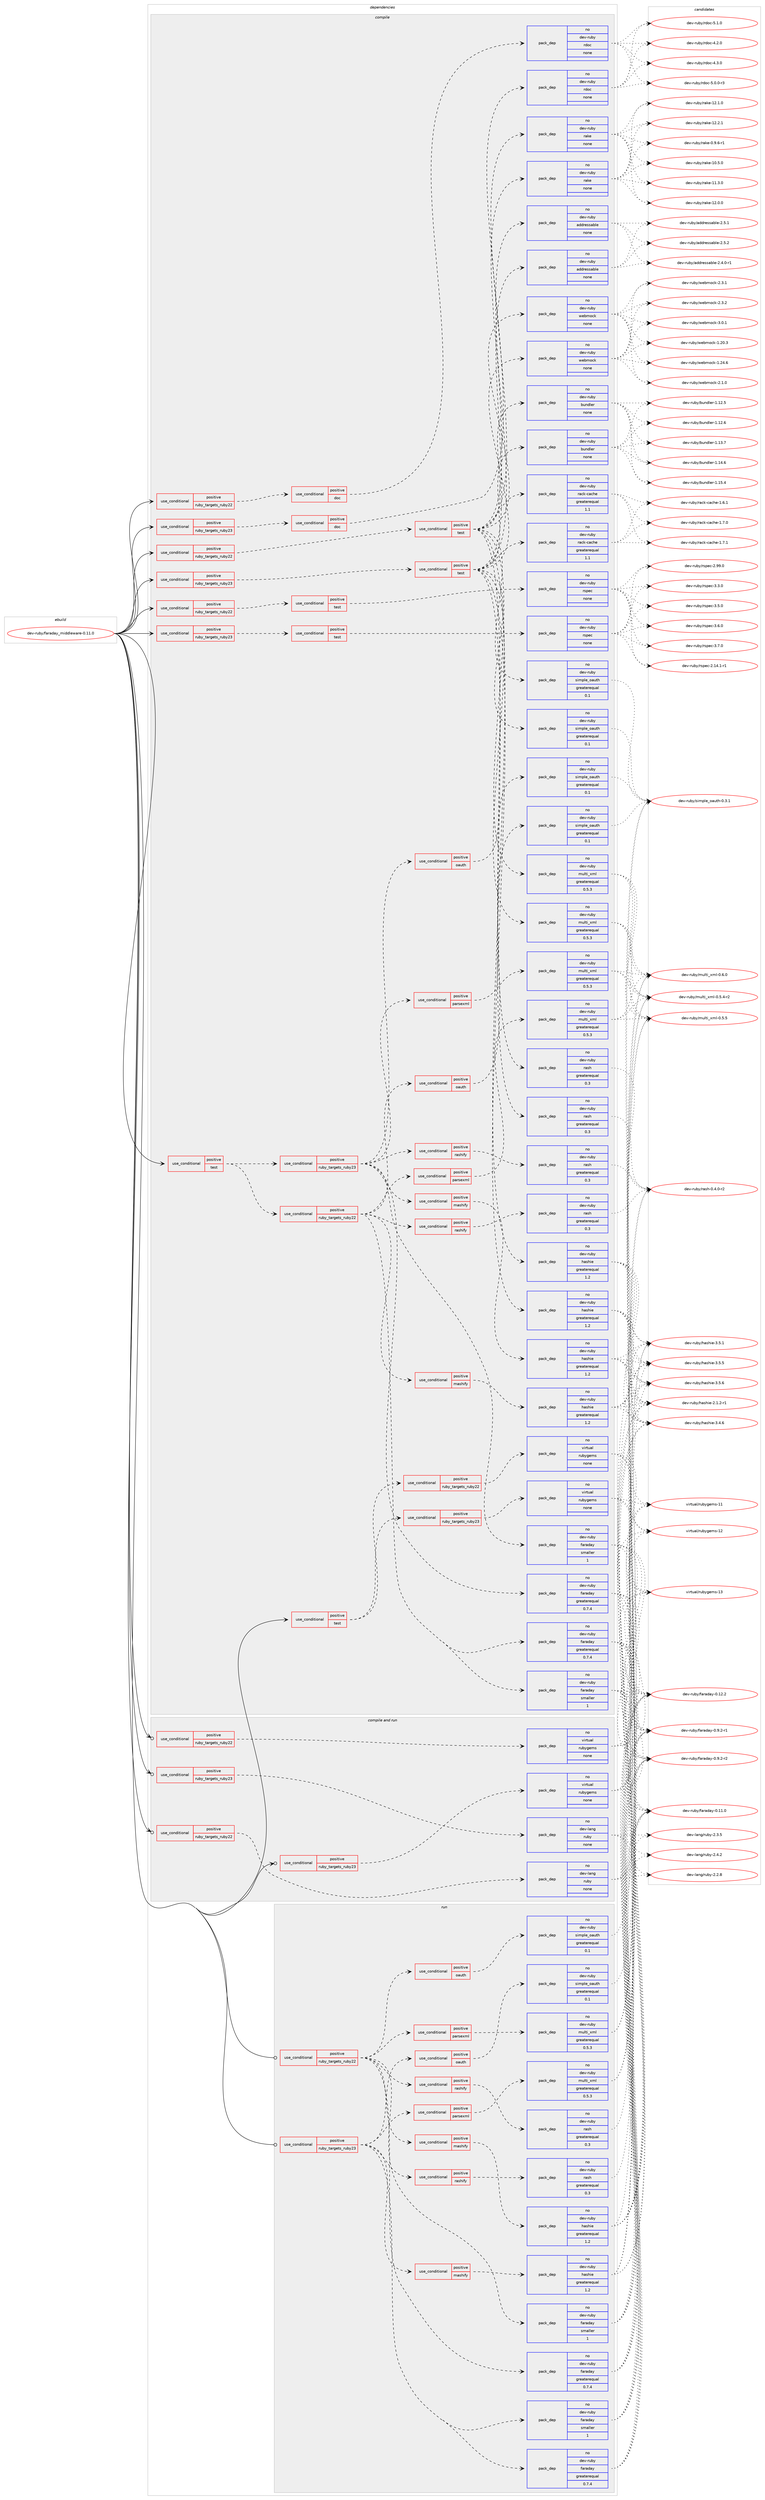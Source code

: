 digraph prolog {

# *************
# Graph options
# *************

newrank=true;
concentrate=true;
compound=true;
graph [rankdir=LR,fontname=Helvetica,fontsize=10,ranksep=1.5];#, ranksep=2.5, nodesep=0.2];
edge  [arrowhead=vee];
node  [fontname=Helvetica,fontsize=10];

# **********
# The ebuild
# **********

subgraph cluster_leftcol {
color=gray;
rank=same;
label=<<i>ebuild</i>>;
id [label="dev-ruby/faraday_middleware-0.11.0", color=red, width=4, href="../dev-ruby/faraday_middleware-0.11.0.svg"];
}

# ****************
# The dependencies
# ****************

subgraph cluster_midcol {
color=gray;
label=<<i>dependencies</i>>;
subgraph cluster_compile {
fillcolor="#eeeeee";
style=filled;
label=<<i>compile</i>>;
subgraph cond56818 {
dependency238239 [label=<<TABLE BORDER="0" CELLBORDER="1" CELLSPACING="0" CELLPADDING="4"><TR><TD ROWSPAN="3" CELLPADDING="10">use_conditional</TD></TR><TR><TD>positive</TD></TR><TR><TD>ruby_targets_ruby22</TD></TR></TABLE>>, shape=none, color=red];
subgraph cond56819 {
dependency238240 [label=<<TABLE BORDER="0" CELLBORDER="1" CELLSPACING="0" CELLPADDING="4"><TR><TD ROWSPAN="3" CELLPADDING="10">use_conditional</TD></TR><TR><TD>positive</TD></TR><TR><TD>doc</TD></TR></TABLE>>, shape=none, color=red];
subgraph pack177344 {
dependency238241 [label=<<TABLE BORDER="0" CELLBORDER="1" CELLSPACING="0" CELLPADDING="4" WIDTH="220"><TR><TD ROWSPAN="6" CELLPADDING="30">pack_dep</TD></TR><TR><TD WIDTH="110">no</TD></TR><TR><TD>dev-ruby</TD></TR><TR><TD>rdoc</TD></TR><TR><TD>none</TD></TR><TR><TD></TD></TR></TABLE>>, shape=none, color=blue];
}
dependency238240:e -> dependency238241:w [weight=20,style="dashed",arrowhead="vee"];
}
dependency238239:e -> dependency238240:w [weight=20,style="dashed",arrowhead="vee"];
}
id:e -> dependency238239:w [weight=20,style="solid",arrowhead="vee"];
subgraph cond56820 {
dependency238242 [label=<<TABLE BORDER="0" CELLBORDER="1" CELLSPACING="0" CELLPADDING="4"><TR><TD ROWSPAN="3" CELLPADDING="10">use_conditional</TD></TR><TR><TD>positive</TD></TR><TR><TD>ruby_targets_ruby22</TD></TR></TABLE>>, shape=none, color=red];
subgraph cond56821 {
dependency238243 [label=<<TABLE BORDER="0" CELLBORDER="1" CELLSPACING="0" CELLPADDING="4"><TR><TD ROWSPAN="3" CELLPADDING="10">use_conditional</TD></TR><TR><TD>positive</TD></TR><TR><TD>test</TD></TR></TABLE>>, shape=none, color=red];
subgraph pack177345 {
dependency238244 [label=<<TABLE BORDER="0" CELLBORDER="1" CELLSPACING="0" CELLPADDING="4" WIDTH="220"><TR><TD ROWSPAN="6" CELLPADDING="30">pack_dep</TD></TR><TR><TD WIDTH="110">no</TD></TR><TR><TD>dev-ruby</TD></TR><TR><TD>bundler</TD></TR><TR><TD>none</TD></TR><TR><TD></TD></TR></TABLE>>, shape=none, color=blue];
}
dependency238243:e -> dependency238244:w [weight=20,style="dashed",arrowhead="vee"];
subgraph pack177346 {
dependency238245 [label=<<TABLE BORDER="0" CELLBORDER="1" CELLSPACING="0" CELLPADDING="4" WIDTH="220"><TR><TD ROWSPAN="6" CELLPADDING="30">pack_dep</TD></TR><TR><TD WIDTH="110">no</TD></TR><TR><TD>dev-ruby</TD></TR><TR><TD>addressable</TD></TR><TR><TD>none</TD></TR><TR><TD></TD></TR></TABLE>>, shape=none, color=blue];
}
dependency238243:e -> dependency238245:w [weight=20,style="dashed",arrowhead="vee"];
subgraph pack177347 {
dependency238246 [label=<<TABLE BORDER="0" CELLBORDER="1" CELLSPACING="0" CELLPADDING="4" WIDTH="220"><TR><TD ROWSPAN="6" CELLPADDING="30">pack_dep</TD></TR><TR><TD WIDTH="110">no</TD></TR><TR><TD>dev-ruby</TD></TR><TR><TD>rake</TD></TR><TR><TD>none</TD></TR><TR><TD></TD></TR></TABLE>>, shape=none, color=blue];
}
dependency238243:e -> dependency238246:w [weight=20,style="dashed",arrowhead="vee"];
subgraph pack177348 {
dependency238247 [label=<<TABLE BORDER="0" CELLBORDER="1" CELLSPACING="0" CELLPADDING="4" WIDTH="220"><TR><TD ROWSPAN="6" CELLPADDING="30">pack_dep</TD></TR><TR><TD WIDTH="110">no</TD></TR><TR><TD>dev-ruby</TD></TR><TR><TD>webmock</TD></TR><TR><TD>none</TD></TR><TR><TD></TD></TR></TABLE>>, shape=none, color=blue];
}
dependency238243:e -> dependency238247:w [weight=20,style="dashed",arrowhead="vee"];
subgraph pack177349 {
dependency238248 [label=<<TABLE BORDER="0" CELLBORDER="1" CELLSPACING="0" CELLPADDING="4" WIDTH="220"><TR><TD ROWSPAN="6" CELLPADDING="30">pack_dep</TD></TR><TR><TD WIDTH="110">no</TD></TR><TR><TD>dev-ruby</TD></TR><TR><TD>multi_xml</TD></TR><TR><TD>greaterequal</TD></TR><TR><TD>0.5.3</TD></TR></TABLE>>, shape=none, color=blue];
}
dependency238243:e -> dependency238248:w [weight=20,style="dashed",arrowhead="vee"];
subgraph pack177350 {
dependency238249 [label=<<TABLE BORDER="0" CELLBORDER="1" CELLSPACING="0" CELLPADDING="4" WIDTH="220"><TR><TD ROWSPAN="6" CELLPADDING="30">pack_dep</TD></TR><TR><TD WIDTH="110">no</TD></TR><TR><TD>dev-ruby</TD></TR><TR><TD>rack-cache</TD></TR><TR><TD>greaterequal</TD></TR><TR><TD>1.1</TD></TR></TABLE>>, shape=none, color=blue];
}
dependency238243:e -> dependency238249:w [weight=20,style="dashed",arrowhead="vee"];
subgraph pack177351 {
dependency238250 [label=<<TABLE BORDER="0" CELLBORDER="1" CELLSPACING="0" CELLPADDING="4" WIDTH="220"><TR><TD ROWSPAN="6" CELLPADDING="30">pack_dep</TD></TR><TR><TD WIDTH="110">no</TD></TR><TR><TD>dev-ruby</TD></TR><TR><TD>simple_oauth</TD></TR><TR><TD>greaterequal</TD></TR><TR><TD>0.1</TD></TR></TABLE>>, shape=none, color=blue];
}
dependency238243:e -> dependency238250:w [weight=20,style="dashed",arrowhead="vee"];
subgraph pack177352 {
dependency238251 [label=<<TABLE BORDER="0" CELLBORDER="1" CELLSPACING="0" CELLPADDING="4" WIDTH="220"><TR><TD ROWSPAN="6" CELLPADDING="30">pack_dep</TD></TR><TR><TD WIDTH="110">no</TD></TR><TR><TD>dev-ruby</TD></TR><TR><TD>hashie</TD></TR><TR><TD>greaterequal</TD></TR><TR><TD>1.2</TD></TR></TABLE>>, shape=none, color=blue];
}
dependency238243:e -> dependency238251:w [weight=20,style="dashed",arrowhead="vee"];
subgraph pack177353 {
dependency238252 [label=<<TABLE BORDER="0" CELLBORDER="1" CELLSPACING="0" CELLPADDING="4" WIDTH="220"><TR><TD ROWSPAN="6" CELLPADDING="30">pack_dep</TD></TR><TR><TD WIDTH="110">no</TD></TR><TR><TD>dev-ruby</TD></TR><TR><TD>rash</TD></TR><TR><TD>greaterequal</TD></TR><TR><TD>0.3</TD></TR></TABLE>>, shape=none, color=blue];
}
dependency238243:e -> dependency238252:w [weight=20,style="dashed",arrowhead="vee"];
}
dependency238242:e -> dependency238243:w [weight=20,style="dashed",arrowhead="vee"];
}
id:e -> dependency238242:w [weight=20,style="solid",arrowhead="vee"];
subgraph cond56822 {
dependency238253 [label=<<TABLE BORDER="0" CELLBORDER="1" CELLSPACING="0" CELLPADDING="4"><TR><TD ROWSPAN="3" CELLPADDING="10">use_conditional</TD></TR><TR><TD>positive</TD></TR><TR><TD>ruby_targets_ruby22</TD></TR></TABLE>>, shape=none, color=red];
subgraph cond56823 {
dependency238254 [label=<<TABLE BORDER="0" CELLBORDER="1" CELLSPACING="0" CELLPADDING="4"><TR><TD ROWSPAN="3" CELLPADDING="10">use_conditional</TD></TR><TR><TD>positive</TD></TR><TR><TD>test</TD></TR></TABLE>>, shape=none, color=red];
subgraph pack177354 {
dependency238255 [label=<<TABLE BORDER="0" CELLBORDER="1" CELLSPACING="0" CELLPADDING="4" WIDTH="220"><TR><TD ROWSPAN="6" CELLPADDING="30">pack_dep</TD></TR><TR><TD WIDTH="110">no</TD></TR><TR><TD>dev-ruby</TD></TR><TR><TD>rspec</TD></TR><TR><TD>none</TD></TR><TR><TD></TD></TR></TABLE>>, shape=none, color=blue];
}
dependency238254:e -> dependency238255:w [weight=20,style="dashed",arrowhead="vee"];
}
dependency238253:e -> dependency238254:w [weight=20,style="dashed",arrowhead="vee"];
}
id:e -> dependency238253:w [weight=20,style="solid",arrowhead="vee"];
subgraph cond56824 {
dependency238256 [label=<<TABLE BORDER="0" CELLBORDER="1" CELLSPACING="0" CELLPADDING="4"><TR><TD ROWSPAN="3" CELLPADDING="10">use_conditional</TD></TR><TR><TD>positive</TD></TR><TR><TD>ruby_targets_ruby23</TD></TR></TABLE>>, shape=none, color=red];
subgraph cond56825 {
dependency238257 [label=<<TABLE BORDER="0" CELLBORDER="1" CELLSPACING="0" CELLPADDING="4"><TR><TD ROWSPAN="3" CELLPADDING="10">use_conditional</TD></TR><TR><TD>positive</TD></TR><TR><TD>doc</TD></TR></TABLE>>, shape=none, color=red];
subgraph pack177355 {
dependency238258 [label=<<TABLE BORDER="0" CELLBORDER="1" CELLSPACING="0" CELLPADDING="4" WIDTH="220"><TR><TD ROWSPAN="6" CELLPADDING="30">pack_dep</TD></TR><TR><TD WIDTH="110">no</TD></TR><TR><TD>dev-ruby</TD></TR><TR><TD>rdoc</TD></TR><TR><TD>none</TD></TR><TR><TD></TD></TR></TABLE>>, shape=none, color=blue];
}
dependency238257:e -> dependency238258:w [weight=20,style="dashed",arrowhead="vee"];
}
dependency238256:e -> dependency238257:w [weight=20,style="dashed",arrowhead="vee"];
}
id:e -> dependency238256:w [weight=20,style="solid",arrowhead="vee"];
subgraph cond56826 {
dependency238259 [label=<<TABLE BORDER="0" CELLBORDER="1" CELLSPACING="0" CELLPADDING="4"><TR><TD ROWSPAN="3" CELLPADDING="10">use_conditional</TD></TR><TR><TD>positive</TD></TR><TR><TD>ruby_targets_ruby23</TD></TR></TABLE>>, shape=none, color=red];
subgraph cond56827 {
dependency238260 [label=<<TABLE BORDER="0" CELLBORDER="1" CELLSPACING="0" CELLPADDING="4"><TR><TD ROWSPAN="3" CELLPADDING="10">use_conditional</TD></TR><TR><TD>positive</TD></TR><TR><TD>test</TD></TR></TABLE>>, shape=none, color=red];
subgraph pack177356 {
dependency238261 [label=<<TABLE BORDER="0" CELLBORDER="1" CELLSPACING="0" CELLPADDING="4" WIDTH="220"><TR><TD ROWSPAN="6" CELLPADDING="30">pack_dep</TD></TR><TR><TD WIDTH="110">no</TD></TR><TR><TD>dev-ruby</TD></TR><TR><TD>bundler</TD></TR><TR><TD>none</TD></TR><TR><TD></TD></TR></TABLE>>, shape=none, color=blue];
}
dependency238260:e -> dependency238261:w [weight=20,style="dashed",arrowhead="vee"];
subgraph pack177357 {
dependency238262 [label=<<TABLE BORDER="0" CELLBORDER="1" CELLSPACING="0" CELLPADDING="4" WIDTH="220"><TR><TD ROWSPAN="6" CELLPADDING="30">pack_dep</TD></TR><TR><TD WIDTH="110">no</TD></TR><TR><TD>dev-ruby</TD></TR><TR><TD>addressable</TD></TR><TR><TD>none</TD></TR><TR><TD></TD></TR></TABLE>>, shape=none, color=blue];
}
dependency238260:e -> dependency238262:w [weight=20,style="dashed",arrowhead="vee"];
subgraph pack177358 {
dependency238263 [label=<<TABLE BORDER="0" CELLBORDER="1" CELLSPACING="0" CELLPADDING="4" WIDTH="220"><TR><TD ROWSPAN="6" CELLPADDING="30">pack_dep</TD></TR><TR><TD WIDTH="110">no</TD></TR><TR><TD>dev-ruby</TD></TR><TR><TD>rake</TD></TR><TR><TD>none</TD></TR><TR><TD></TD></TR></TABLE>>, shape=none, color=blue];
}
dependency238260:e -> dependency238263:w [weight=20,style="dashed",arrowhead="vee"];
subgraph pack177359 {
dependency238264 [label=<<TABLE BORDER="0" CELLBORDER="1" CELLSPACING="0" CELLPADDING="4" WIDTH="220"><TR><TD ROWSPAN="6" CELLPADDING="30">pack_dep</TD></TR><TR><TD WIDTH="110">no</TD></TR><TR><TD>dev-ruby</TD></TR><TR><TD>webmock</TD></TR><TR><TD>none</TD></TR><TR><TD></TD></TR></TABLE>>, shape=none, color=blue];
}
dependency238260:e -> dependency238264:w [weight=20,style="dashed",arrowhead="vee"];
subgraph pack177360 {
dependency238265 [label=<<TABLE BORDER="0" CELLBORDER="1" CELLSPACING="0" CELLPADDING="4" WIDTH="220"><TR><TD ROWSPAN="6" CELLPADDING="30">pack_dep</TD></TR><TR><TD WIDTH="110">no</TD></TR><TR><TD>dev-ruby</TD></TR><TR><TD>multi_xml</TD></TR><TR><TD>greaterequal</TD></TR><TR><TD>0.5.3</TD></TR></TABLE>>, shape=none, color=blue];
}
dependency238260:e -> dependency238265:w [weight=20,style="dashed",arrowhead="vee"];
subgraph pack177361 {
dependency238266 [label=<<TABLE BORDER="0" CELLBORDER="1" CELLSPACING="0" CELLPADDING="4" WIDTH="220"><TR><TD ROWSPAN="6" CELLPADDING="30">pack_dep</TD></TR><TR><TD WIDTH="110">no</TD></TR><TR><TD>dev-ruby</TD></TR><TR><TD>rack-cache</TD></TR><TR><TD>greaterequal</TD></TR><TR><TD>1.1</TD></TR></TABLE>>, shape=none, color=blue];
}
dependency238260:e -> dependency238266:w [weight=20,style="dashed",arrowhead="vee"];
subgraph pack177362 {
dependency238267 [label=<<TABLE BORDER="0" CELLBORDER="1" CELLSPACING="0" CELLPADDING="4" WIDTH="220"><TR><TD ROWSPAN="6" CELLPADDING="30">pack_dep</TD></TR><TR><TD WIDTH="110">no</TD></TR><TR><TD>dev-ruby</TD></TR><TR><TD>simple_oauth</TD></TR><TR><TD>greaterequal</TD></TR><TR><TD>0.1</TD></TR></TABLE>>, shape=none, color=blue];
}
dependency238260:e -> dependency238267:w [weight=20,style="dashed",arrowhead="vee"];
subgraph pack177363 {
dependency238268 [label=<<TABLE BORDER="0" CELLBORDER="1" CELLSPACING="0" CELLPADDING="4" WIDTH="220"><TR><TD ROWSPAN="6" CELLPADDING="30">pack_dep</TD></TR><TR><TD WIDTH="110">no</TD></TR><TR><TD>dev-ruby</TD></TR><TR><TD>hashie</TD></TR><TR><TD>greaterequal</TD></TR><TR><TD>1.2</TD></TR></TABLE>>, shape=none, color=blue];
}
dependency238260:e -> dependency238268:w [weight=20,style="dashed",arrowhead="vee"];
subgraph pack177364 {
dependency238269 [label=<<TABLE BORDER="0" CELLBORDER="1" CELLSPACING="0" CELLPADDING="4" WIDTH="220"><TR><TD ROWSPAN="6" CELLPADDING="30">pack_dep</TD></TR><TR><TD WIDTH="110">no</TD></TR><TR><TD>dev-ruby</TD></TR><TR><TD>rash</TD></TR><TR><TD>greaterequal</TD></TR><TR><TD>0.3</TD></TR></TABLE>>, shape=none, color=blue];
}
dependency238260:e -> dependency238269:w [weight=20,style="dashed",arrowhead="vee"];
}
dependency238259:e -> dependency238260:w [weight=20,style="dashed",arrowhead="vee"];
}
id:e -> dependency238259:w [weight=20,style="solid",arrowhead="vee"];
subgraph cond56828 {
dependency238270 [label=<<TABLE BORDER="0" CELLBORDER="1" CELLSPACING="0" CELLPADDING="4"><TR><TD ROWSPAN="3" CELLPADDING="10">use_conditional</TD></TR><TR><TD>positive</TD></TR><TR><TD>ruby_targets_ruby23</TD></TR></TABLE>>, shape=none, color=red];
subgraph cond56829 {
dependency238271 [label=<<TABLE BORDER="0" CELLBORDER="1" CELLSPACING="0" CELLPADDING="4"><TR><TD ROWSPAN="3" CELLPADDING="10">use_conditional</TD></TR><TR><TD>positive</TD></TR><TR><TD>test</TD></TR></TABLE>>, shape=none, color=red];
subgraph pack177365 {
dependency238272 [label=<<TABLE BORDER="0" CELLBORDER="1" CELLSPACING="0" CELLPADDING="4" WIDTH="220"><TR><TD ROWSPAN="6" CELLPADDING="30">pack_dep</TD></TR><TR><TD WIDTH="110">no</TD></TR><TR><TD>dev-ruby</TD></TR><TR><TD>rspec</TD></TR><TR><TD>none</TD></TR><TR><TD></TD></TR></TABLE>>, shape=none, color=blue];
}
dependency238271:e -> dependency238272:w [weight=20,style="dashed",arrowhead="vee"];
}
dependency238270:e -> dependency238271:w [weight=20,style="dashed",arrowhead="vee"];
}
id:e -> dependency238270:w [weight=20,style="solid",arrowhead="vee"];
subgraph cond56830 {
dependency238273 [label=<<TABLE BORDER="0" CELLBORDER="1" CELLSPACING="0" CELLPADDING="4"><TR><TD ROWSPAN="3" CELLPADDING="10">use_conditional</TD></TR><TR><TD>positive</TD></TR><TR><TD>test</TD></TR></TABLE>>, shape=none, color=red];
subgraph cond56831 {
dependency238274 [label=<<TABLE BORDER="0" CELLBORDER="1" CELLSPACING="0" CELLPADDING="4"><TR><TD ROWSPAN="3" CELLPADDING="10">use_conditional</TD></TR><TR><TD>positive</TD></TR><TR><TD>ruby_targets_ruby22</TD></TR></TABLE>>, shape=none, color=red];
subgraph pack177366 {
dependency238275 [label=<<TABLE BORDER="0" CELLBORDER="1" CELLSPACING="0" CELLPADDING="4" WIDTH="220"><TR><TD ROWSPAN="6" CELLPADDING="30">pack_dep</TD></TR><TR><TD WIDTH="110">no</TD></TR><TR><TD>dev-ruby</TD></TR><TR><TD>faraday</TD></TR><TR><TD>greaterequal</TD></TR><TR><TD>0.7.4</TD></TR></TABLE>>, shape=none, color=blue];
}
dependency238274:e -> dependency238275:w [weight=20,style="dashed",arrowhead="vee"];
subgraph pack177367 {
dependency238276 [label=<<TABLE BORDER="0" CELLBORDER="1" CELLSPACING="0" CELLPADDING="4" WIDTH="220"><TR><TD ROWSPAN="6" CELLPADDING="30">pack_dep</TD></TR><TR><TD WIDTH="110">no</TD></TR><TR><TD>dev-ruby</TD></TR><TR><TD>faraday</TD></TR><TR><TD>smaller</TD></TR><TR><TD>1</TD></TR></TABLE>>, shape=none, color=blue];
}
dependency238274:e -> dependency238276:w [weight=20,style="dashed",arrowhead="vee"];
subgraph cond56832 {
dependency238277 [label=<<TABLE BORDER="0" CELLBORDER="1" CELLSPACING="0" CELLPADDING="4"><TR><TD ROWSPAN="3" CELLPADDING="10">use_conditional</TD></TR><TR><TD>positive</TD></TR><TR><TD>parsexml</TD></TR></TABLE>>, shape=none, color=red];
subgraph pack177368 {
dependency238278 [label=<<TABLE BORDER="0" CELLBORDER="1" CELLSPACING="0" CELLPADDING="4" WIDTH="220"><TR><TD ROWSPAN="6" CELLPADDING="30">pack_dep</TD></TR><TR><TD WIDTH="110">no</TD></TR><TR><TD>dev-ruby</TD></TR><TR><TD>multi_xml</TD></TR><TR><TD>greaterequal</TD></TR><TR><TD>0.5.3</TD></TR></TABLE>>, shape=none, color=blue];
}
dependency238277:e -> dependency238278:w [weight=20,style="dashed",arrowhead="vee"];
}
dependency238274:e -> dependency238277:w [weight=20,style="dashed",arrowhead="vee"];
subgraph cond56833 {
dependency238279 [label=<<TABLE BORDER="0" CELLBORDER="1" CELLSPACING="0" CELLPADDING="4"><TR><TD ROWSPAN="3" CELLPADDING="10">use_conditional</TD></TR><TR><TD>positive</TD></TR><TR><TD>oauth</TD></TR></TABLE>>, shape=none, color=red];
subgraph pack177369 {
dependency238280 [label=<<TABLE BORDER="0" CELLBORDER="1" CELLSPACING="0" CELLPADDING="4" WIDTH="220"><TR><TD ROWSPAN="6" CELLPADDING="30">pack_dep</TD></TR><TR><TD WIDTH="110">no</TD></TR><TR><TD>dev-ruby</TD></TR><TR><TD>simple_oauth</TD></TR><TR><TD>greaterequal</TD></TR><TR><TD>0.1</TD></TR></TABLE>>, shape=none, color=blue];
}
dependency238279:e -> dependency238280:w [weight=20,style="dashed",arrowhead="vee"];
}
dependency238274:e -> dependency238279:w [weight=20,style="dashed",arrowhead="vee"];
subgraph cond56834 {
dependency238281 [label=<<TABLE BORDER="0" CELLBORDER="1" CELLSPACING="0" CELLPADDING="4"><TR><TD ROWSPAN="3" CELLPADDING="10">use_conditional</TD></TR><TR><TD>positive</TD></TR><TR><TD>mashify</TD></TR></TABLE>>, shape=none, color=red];
subgraph pack177370 {
dependency238282 [label=<<TABLE BORDER="0" CELLBORDER="1" CELLSPACING="0" CELLPADDING="4" WIDTH="220"><TR><TD ROWSPAN="6" CELLPADDING="30">pack_dep</TD></TR><TR><TD WIDTH="110">no</TD></TR><TR><TD>dev-ruby</TD></TR><TR><TD>hashie</TD></TR><TR><TD>greaterequal</TD></TR><TR><TD>1.2</TD></TR></TABLE>>, shape=none, color=blue];
}
dependency238281:e -> dependency238282:w [weight=20,style="dashed",arrowhead="vee"];
}
dependency238274:e -> dependency238281:w [weight=20,style="dashed",arrowhead="vee"];
subgraph cond56835 {
dependency238283 [label=<<TABLE BORDER="0" CELLBORDER="1" CELLSPACING="0" CELLPADDING="4"><TR><TD ROWSPAN="3" CELLPADDING="10">use_conditional</TD></TR><TR><TD>positive</TD></TR><TR><TD>rashify</TD></TR></TABLE>>, shape=none, color=red];
subgraph pack177371 {
dependency238284 [label=<<TABLE BORDER="0" CELLBORDER="1" CELLSPACING="0" CELLPADDING="4" WIDTH="220"><TR><TD ROWSPAN="6" CELLPADDING="30">pack_dep</TD></TR><TR><TD WIDTH="110">no</TD></TR><TR><TD>dev-ruby</TD></TR><TR><TD>rash</TD></TR><TR><TD>greaterequal</TD></TR><TR><TD>0.3</TD></TR></TABLE>>, shape=none, color=blue];
}
dependency238283:e -> dependency238284:w [weight=20,style="dashed",arrowhead="vee"];
}
dependency238274:e -> dependency238283:w [weight=20,style="dashed",arrowhead="vee"];
}
dependency238273:e -> dependency238274:w [weight=20,style="dashed",arrowhead="vee"];
subgraph cond56836 {
dependency238285 [label=<<TABLE BORDER="0" CELLBORDER="1" CELLSPACING="0" CELLPADDING="4"><TR><TD ROWSPAN="3" CELLPADDING="10">use_conditional</TD></TR><TR><TD>positive</TD></TR><TR><TD>ruby_targets_ruby23</TD></TR></TABLE>>, shape=none, color=red];
subgraph pack177372 {
dependency238286 [label=<<TABLE BORDER="0" CELLBORDER="1" CELLSPACING="0" CELLPADDING="4" WIDTH="220"><TR><TD ROWSPAN="6" CELLPADDING="30">pack_dep</TD></TR><TR><TD WIDTH="110">no</TD></TR><TR><TD>dev-ruby</TD></TR><TR><TD>faraday</TD></TR><TR><TD>greaterequal</TD></TR><TR><TD>0.7.4</TD></TR></TABLE>>, shape=none, color=blue];
}
dependency238285:e -> dependency238286:w [weight=20,style="dashed",arrowhead="vee"];
subgraph pack177373 {
dependency238287 [label=<<TABLE BORDER="0" CELLBORDER="1" CELLSPACING="0" CELLPADDING="4" WIDTH="220"><TR><TD ROWSPAN="6" CELLPADDING="30">pack_dep</TD></TR><TR><TD WIDTH="110">no</TD></TR><TR><TD>dev-ruby</TD></TR><TR><TD>faraday</TD></TR><TR><TD>smaller</TD></TR><TR><TD>1</TD></TR></TABLE>>, shape=none, color=blue];
}
dependency238285:e -> dependency238287:w [weight=20,style="dashed",arrowhead="vee"];
subgraph cond56837 {
dependency238288 [label=<<TABLE BORDER="0" CELLBORDER="1" CELLSPACING="0" CELLPADDING="4"><TR><TD ROWSPAN="3" CELLPADDING="10">use_conditional</TD></TR><TR><TD>positive</TD></TR><TR><TD>parsexml</TD></TR></TABLE>>, shape=none, color=red];
subgraph pack177374 {
dependency238289 [label=<<TABLE BORDER="0" CELLBORDER="1" CELLSPACING="0" CELLPADDING="4" WIDTH="220"><TR><TD ROWSPAN="6" CELLPADDING="30">pack_dep</TD></TR><TR><TD WIDTH="110">no</TD></TR><TR><TD>dev-ruby</TD></TR><TR><TD>multi_xml</TD></TR><TR><TD>greaterequal</TD></TR><TR><TD>0.5.3</TD></TR></TABLE>>, shape=none, color=blue];
}
dependency238288:e -> dependency238289:w [weight=20,style="dashed",arrowhead="vee"];
}
dependency238285:e -> dependency238288:w [weight=20,style="dashed",arrowhead="vee"];
subgraph cond56838 {
dependency238290 [label=<<TABLE BORDER="0" CELLBORDER="1" CELLSPACING="0" CELLPADDING="4"><TR><TD ROWSPAN="3" CELLPADDING="10">use_conditional</TD></TR><TR><TD>positive</TD></TR><TR><TD>oauth</TD></TR></TABLE>>, shape=none, color=red];
subgraph pack177375 {
dependency238291 [label=<<TABLE BORDER="0" CELLBORDER="1" CELLSPACING="0" CELLPADDING="4" WIDTH="220"><TR><TD ROWSPAN="6" CELLPADDING="30">pack_dep</TD></TR><TR><TD WIDTH="110">no</TD></TR><TR><TD>dev-ruby</TD></TR><TR><TD>simple_oauth</TD></TR><TR><TD>greaterequal</TD></TR><TR><TD>0.1</TD></TR></TABLE>>, shape=none, color=blue];
}
dependency238290:e -> dependency238291:w [weight=20,style="dashed",arrowhead="vee"];
}
dependency238285:e -> dependency238290:w [weight=20,style="dashed",arrowhead="vee"];
subgraph cond56839 {
dependency238292 [label=<<TABLE BORDER="0" CELLBORDER="1" CELLSPACING="0" CELLPADDING="4"><TR><TD ROWSPAN="3" CELLPADDING="10">use_conditional</TD></TR><TR><TD>positive</TD></TR><TR><TD>mashify</TD></TR></TABLE>>, shape=none, color=red];
subgraph pack177376 {
dependency238293 [label=<<TABLE BORDER="0" CELLBORDER="1" CELLSPACING="0" CELLPADDING="4" WIDTH="220"><TR><TD ROWSPAN="6" CELLPADDING="30">pack_dep</TD></TR><TR><TD WIDTH="110">no</TD></TR><TR><TD>dev-ruby</TD></TR><TR><TD>hashie</TD></TR><TR><TD>greaterequal</TD></TR><TR><TD>1.2</TD></TR></TABLE>>, shape=none, color=blue];
}
dependency238292:e -> dependency238293:w [weight=20,style="dashed",arrowhead="vee"];
}
dependency238285:e -> dependency238292:w [weight=20,style="dashed",arrowhead="vee"];
subgraph cond56840 {
dependency238294 [label=<<TABLE BORDER="0" CELLBORDER="1" CELLSPACING="0" CELLPADDING="4"><TR><TD ROWSPAN="3" CELLPADDING="10">use_conditional</TD></TR><TR><TD>positive</TD></TR><TR><TD>rashify</TD></TR></TABLE>>, shape=none, color=red];
subgraph pack177377 {
dependency238295 [label=<<TABLE BORDER="0" CELLBORDER="1" CELLSPACING="0" CELLPADDING="4" WIDTH="220"><TR><TD ROWSPAN="6" CELLPADDING="30">pack_dep</TD></TR><TR><TD WIDTH="110">no</TD></TR><TR><TD>dev-ruby</TD></TR><TR><TD>rash</TD></TR><TR><TD>greaterequal</TD></TR><TR><TD>0.3</TD></TR></TABLE>>, shape=none, color=blue];
}
dependency238294:e -> dependency238295:w [weight=20,style="dashed",arrowhead="vee"];
}
dependency238285:e -> dependency238294:w [weight=20,style="dashed",arrowhead="vee"];
}
dependency238273:e -> dependency238285:w [weight=20,style="dashed",arrowhead="vee"];
}
id:e -> dependency238273:w [weight=20,style="solid",arrowhead="vee"];
subgraph cond56841 {
dependency238296 [label=<<TABLE BORDER="0" CELLBORDER="1" CELLSPACING="0" CELLPADDING="4"><TR><TD ROWSPAN="3" CELLPADDING="10">use_conditional</TD></TR><TR><TD>positive</TD></TR><TR><TD>test</TD></TR></TABLE>>, shape=none, color=red];
subgraph cond56842 {
dependency238297 [label=<<TABLE BORDER="0" CELLBORDER="1" CELLSPACING="0" CELLPADDING="4"><TR><TD ROWSPAN="3" CELLPADDING="10">use_conditional</TD></TR><TR><TD>positive</TD></TR><TR><TD>ruby_targets_ruby22</TD></TR></TABLE>>, shape=none, color=red];
subgraph pack177378 {
dependency238298 [label=<<TABLE BORDER="0" CELLBORDER="1" CELLSPACING="0" CELLPADDING="4" WIDTH="220"><TR><TD ROWSPAN="6" CELLPADDING="30">pack_dep</TD></TR><TR><TD WIDTH="110">no</TD></TR><TR><TD>virtual</TD></TR><TR><TD>rubygems</TD></TR><TR><TD>none</TD></TR><TR><TD></TD></TR></TABLE>>, shape=none, color=blue];
}
dependency238297:e -> dependency238298:w [weight=20,style="dashed",arrowhead="vee"];
}
dependency238296:e -> dependency238297:w [weight=20,style="dashed",arrowhead="vee"];
subgraph cond56843 {
dependency238299 [label=<<TABLE BORDER="0" CELLBORDER="1" CELLSPACING="0" CELLPADDING="4"><TR><TD ROWSPAN="3" CELLPADDING="10">use_conditional</TD></TR><TR><TD>positive</TD></TR><TR><TD>ruby_targets_ruby23</TD></TR></TABLE>>, shape=none, color=red];
subgraph pack177379 {
dependency238300 [label=<<TABLE BORDER="0" CELLBORDER="1" CELLSPACING="0" CELLPADDING="4" WIDTH="220"><TR><TD ROWSPAN="6" CELLPADDING="30">pack_dep</TD></TR><TR><TD WIDTH="110">no</TD></TR><TR><TD>virtual</TD></TR><TR><TD>rubygems</TD></TR><TR><TD>none</TD></TR><TR><TD></TD></TR></TABLE>>, shape=none, color=blue];
}
dependency238299:e -> dependency238300:w [weight=20,style="dashed",arrowhead="vee"];
}
dependency238296:e -> dependency238299:w [weight=20,style="dashed",arrowhead="vee"];
}
id:e -> dependency238296:w [weight=20,style="solid",arrowhead="vee"];
}
subgraph cluster_compileandrun {
fillcolor="#eeeeee";
style=filled;
label=<<i>compile and run</i>>;
subgraph cond56844 {
dependency238301 [label=<<TABLE BORDER="0" CELLBORDER="1" CELLSPACING="0" CELLPADDING="4"><TR><TD ROWSPAN="3" CELLPADDING="10">use_conditional</TD></TR><TR><TD>positive</TD></TR><TR><TD>ruby_targets_ruby22</TD></TR></TABLE>>, shape=none, color=red];
subgraph pack177380 {
dependency238302 [label=<<TABLE BORDER="0" CELLBORDER="1" CELLSPACING="0" CELLPADDING="4" WIDTH="220"><TR><TD ROWSPAN="6" CELLPADDING="30">pack_dep</TD></TR><TR><TD WIDTH="110">no</TD></TR><TR><TD>dev-lang</TD></TR><TR><TD>ruby</TD></TR><TR><TD>none</TD></TR><TR><TD></TD></TR></TABLE>>, shape=none, color=blue];
}
dependency238301:e -> dependency238302:w [weight=20,style="dashed",arrowhead="vee"];
}
id:e -> dependency238301:w [weight=20,style="solid",arrowhead="odotvee"];
subgraph cond56845 {
dependency238303 [label=<<TABLE BORDER="0" CELLBORDER="1" CELLSPACING="0" CELLPADDING="4"><TR><TD ROWSPAN="3" CELLPADDING="10">use_conditional</TD></TR><TR><TD>positive</TD></TR><TR><TD>ruby_targets_ruby22</TD></TR></TABLE>>, shape=none, color=red];
subgraph pack177381 {
dependency238304 [label=<<TABLE BORDER="0" CELLBORDER="1" CELLSPACING="0" CELLPADDING="4" WIDTH="220"><TR><TD ROWSPAN="6" CELLPADDING="30">pack_dep</TD></TR><TR><TD WIDTH="110">no</TD></TR><TR><TD>virtual</TD></TR><TR><TD>rubygems</TD></TR><TR><TD>none</TD></TR><TR><TD></TD></TR></TABLE>>, shape=none, color=blue];
}
dependency238303:e -> dependency238304:w [weight=20,style="dashed",arrowhead="vee"];
}
id:e -> dependency238303:w [weight=20,style="solid",arrowhead="odotvee"];
subgraph cond56846 {
dependency238305 [label=<<TABLE BORDER="0" CELLBORDER="1" CELLSPACING="0" CELLPADDING="4"><TR><TD ROWSPAN="3" CELLPADDING="10">use_conditional</TD></TR><TR><TD>positive</TD></TR><TR><TD>ruby_targets_ruby23</TD></TR></TABLE>>, shape=none, color=red];
subgraph pack177382 {
dependency238306 [label=<<TABLE BORDER="0" CELLBORDER="1" CELLSPACING="0" CELLPADDING="4" WIDTH="220"><TR><TD ROWSPAN="6" CELLPADDING="30">pack_dep</TD></TR><TR><TD WIDTH="110">no</TD></TR><TR><TD>dev-lang</TD></TR><TR><TD>ruby</TD></TR><TR><TD>none</TD></TR><TR><TD></TD></TR></TABLE>>, shape=none, color=blue];
}
dependency238305:e -> dependency238306:w [weight=20,style="dashed",arrowhead="vee"];
}
id:e -> dependency238305:w [weight=20,style="solid",arrowhead="odotvee"];
subgraph cond56847 {
dependency238307 [label=<<TABLE BORDER="0" CELLBORDER="1" CELLSPACING="0" CELLPADDING="4"><TR><TD ROWSPAN="3" CELLPADDING="10">use_conditional</TD></TR><TR><TD>positive</TD></TR><TR><TD>ruby_targets_ruby23</TD></TR></TABLE>>, shape=none, color=red];
subgraph pack177383 {
dependency238308 [label=<<TABLE BORDER="0" CELLBORDER="1" CELLSPACING="0" CELLPADDING="4" WIDTH="220"><TR><TD ROWSPAN="6" CELLPADDING="30">pack_dep</TD></TR><TR><TD WIDTH="110">no</TD></TR><TR><TD>virtual</TD></TR><TR><TD>rubygems</TD></TR><TR><TD>none</TD></TR><TR><TD></TD></TR></TABLE>>, shape=none, color=blue];
}
dependency238307:e -> dependency238308:w [weight=20,style="dashed",arrowhead="vee"];
}
id:e -> dependency238307:w [weight=20,style="solid",arrowhead="odotvee"];
}
subgraph cluster_run {
fillcolor="#eeeeee";
style=filled;
label=<<i>run</i>>;
subgraph cond56848 {
dependency238309 [label=<<TABLE BORDER="0" CELLBORDER="1" CELLSPACING="0" CELLPADDING="4"><TR><TD ROWSPAN="3" CELLPADDING="10">use_conditional</TD></TR><TR><TD>positive</TD></TR><TR><TD>ruby_targets_ruby22</TD></TR></TABLE>>, shape=none, color=red];
subgraph pack177384 {
dependency238310 [label=<<TABLE BORDER="0" CELLBORDER="1" CELLSPACING="0" CELLPADDING="4" WIDTH="220"><TR><TD ROWSPAN="6" CELLPADDING="30">pack_dep</TD></TR><TR><TD WIDTH="110">no</TD></TR><TR><TD>dev-ruby</TD></TR><TR><TD>faraday</TD></TR><TR><TD>greaterequal</TD></TR><TR><TD>0.7.4</TD></TR></TABLE>>, shape=none, color=blue];
}
dependency238309:e -> dependency238310:w [weight=20,style="dashed",arrowhead="vee"];
subgraph pack177385 {
dependency238311 [label=<<TABLE BORDER="0" CELLBORDER="1" CELLSPACING="0" CELLPADDING="4" WIDTH="220"><TR><TD ROWSPAN="6" CELLPADDING="30">pack_dep</TD></TR><TR><TD WIDTH="110">no</TD></TR><TR><TD>dev-ruby</TD></TR><TR><TD>faraday</TD></TR><TR><TD>smaller</TD></TR><TR><TD>1</TD></TR></TABLE>>, shape=none, color=blue];
}
dependency238309:e -> dependency238311:w [weight=20,style="dashed",arrowhead="vee"];
subgraph cond56849 {
dependency238312 [label=<<TABLE BORDER="0" CELLBORDER="1" CELLSPACING="0" CELLPADDING="4"><TR><TD ROWSPAN="3" CELLPADDING="10">use_conditional</TD></TR><TR><TD>positive</TD></TR><TR><TD>parsexml</TD></TR></TABLE>>, shape=none, color=red];
subgraph pack177386 {
dependency238313 [label=<<TABLE BORDER="0" CELLBORDER="1" CELLSPACING="0" CELLPADDING="4" WIDTH="220"><TR><TD ROWSPAN="6" CELLPADDING="30">pack_dep</TD></TR><TR><TD WIDTH="110">no</TD></TR><TR><TD>dev-ruby</TD></TR><TR><TD>multi_xml</TD></TR><TR><TD>greaterequal</TD></TR><TR><TD>0.5.3</TD></TR></TABLE>>, shape=none, color=blue];
}
dependency238312:e -> dependency238313:w [weight=20,style="dashed",arrowhead="vee"];
}
dependency238309:e -> dependency238312:w [weight=20,style="dashed",arrowhead="vee"];
subgraph cond56850 {
dependency238314 [label=<<TABLE BORDER="0" CELLBORDER="1" CELLSPACING="0" CELLPADDING="4"><TR><TD ROWSPAN="3" CELLPADDING="10">use_conditional</TD></TR><TR><TD>positive</TD></TR><TR><TD>oauth</TD></TR></TABLE>>, shape=none, color=red];
subgraph pack177387 {
dependency238315 [label=<<TABLE BORDER="0" CELLBORDER="1" CELLSPACING="0" CELLPADDING="4" WIDTH="220"><TR><TD ROWSPAN="6" CELLPADDING="30">pack_dep</TD></TR><TR><TD WIDTH="110">no</TD></TR><TR><TD>dev-ruby</TD></TR><TR><TD>simple_oauth</TD></TR><TR><TD>greaterequal</TD></TR><TR><TD>0.1</TD></TR></TABLE>>, shape=none, color=blue];
}
dependency238314:e -> dependency238315:w [weight=20,style="dashed",arrowhead="vee"];
}
dependency238309:e -> dependency238314:w [weight=20,style="dashed",arrowhead="vee"];
subgraph cond56851 {
dependency238316 [label=<<TABLE BORDER="0" CELLBORDER="1" CELLSPACING="0" CELLPADDING="4"><TR><TD ROWSPAN="3" CELLPADDING="10">use_conditional</TD></TR><TR><TD>positive</TD></TR><TR><TD>mashify</TD></TR></TABLE>>, shape=none, color=red];
subgraph pack177388 {
dependency238317 [label=<<TABLE BORDER="0" CELLBORDER="1" CELLSPACING="0" CELLPADDING="4" WIDTH="220"><TR><TD ROWSPAN="6" CELLPADDING="30">pack_dep</TD></TR><TR><TD WIDTH="110">no</TD></TR><TR><TD>dev-ruby</TD></TR><TR><TD>hashie</TD></TR><TR><TD>greaterequal</TD></TR><TR><TD>1.2</TD></TR></TABLE>>, shape=none, color=blue];
}
dependency238316:e -> dependency238317:w [weight=20,style="dashed",arrowhead="vee"];
}
dependency238309:e -> dependency238316:w [weight=20,style="dashed",arrowhead="vee"];
subgraph cond56852 {
dependency238318 [label=<<TABLE BORDER="0" CELLBORDER="1" CELLSPACING="0" CELLPADDING="4"><TR><TD ROWSPAN="3" CELLPADDING="10">use_conditional</TD></TR><TR><TD>positive</TD></TR><TR><TD>rashify</TD></TR></TABLE>>, shape=none, color=red];
subgraph pack177389 {
dependency238319 [label=<<TABLE BORDER="0" CELLBORDER="1" CELLSPACING="0" CELLPADDING="4" WIDTH="220"><TR><TD ROWSPAN="6" CELLPADDING="30">pack_dep</TD></TR><TR><TD WIDTH="110">no</TD></TR><TR><TD>dev-ruby</TD></TR><TR><TD>rash</TD></TR><TR><TD>greaterequal</TD></TR><TR><TD>0.3</TD></TR></TABLE>>, shape=none, color=blue];
}
dependency238318:e -> dependency238319:w [weight=20,style="dashed",arrowhead="vee"];
}
dependency238309:e -> dependency238318:w [weight=20,style="dashed",arrowhead="vee"];
}
id:e -> dependency238309:w [weight=20,style="solid",arrowhead="odot"];
subgraph cond56853 {
dependency238320 [label=<<TABLE BORDER="0" CELLBORDER="1" CELLSPACING="0" CELLPADDING="4"><TR><TD ROWSPAN="3" CELLPADDING="10">use_conditional</TD></TR><TR><TD>positive</TD></TR><TR><TD>ruby_targets_ruby23</TD></TR></TABLE>>, shape=none, color=red];
subgraph pack177390 {
dependency238321 [label=<<TABLE BORDER="0" CELLBORDER="1" CELLSPACING="0" CELLPADDING="4" WIDTH="220"><TR><TD ROWSPAN="6" CELLPADDING="30">pack_dep</TD></TR><TR><TD WIDTH="110">no</TD></TR><TR><TD>dev-ruby</TD></TR><TR><TD>faraday</TD></TR><TR><TD>greaterequal</TD></TR><TR><TD>0.7.4</TD></TR></TABLE>>, shape=none, color=blue];
}
dependency238320:e -> dependency238321:w [weight=20,style="dashed",arrowhead="vee"];
subgraph pack177391 {
dependency238322 [label=<<TABLE BORDER="0" CELLBORDER="1" CELLSPACING="0" CELLPADDING="4" WIDTH="220"><TR><TD ROWSPAN="6" CELLPADDING="30">pack_dep</TD></TR><TR><TD WIDTH="110">no</TD></TR><TR><TD>dev-ruby</TD></TR><TR><TD>faraday</TD></TR><TR><TD>smaller</TD></TR><TR><TD>1</TD></TR></TABLE>>, shape=none, color=blue];
}
dependency238320:e -> dependency238322:w [weight=20,style="dashed",arrowhead="vee"];
subgraph cond56854 {
dependency238323 [label=<<TABLE BORDER="0" CELLBORDER="1" CELLSPACING="0" CELLPADDING="4"><TR><TD ROWSPAN="3" CELLPADDING="10">use_conditional</TD></TR><TR><TD>positive</TD></TR><TR><TD>parsexml</TD></TR></TABLE>>, shape=none, color=red];
subgraph pack177392 {
dependency238324 [label=<<TABLE BORDER="0" CELLBORDER="1" CELLSPACING="0" CELLPADDING="4" WIDTH="220"><TR><TD ROWSPAN="6" CELLPADDING="30">pack_dep</TD></TR><TR><TD WIDTH="110">no</TD></TR><TR><TD>dev-ruby</TD></TR><TR><TD>multi_xml</TD></TR><TR><TD>greaterequal</TD></TR><TR><TD>0.5.3</TD></TR></TABLE>>, shape=none, color=blue];
}
dependency238323:e -> dependency238324:w [weight=20,style="dashed",arrowhead="vee"];
}
dependency238320:e -> dependency238323:w [weight=20,style="dashed",arrowhead="vee"];
subgraph cond56855 {
dependency238325 [label=<<TABLE BORDER="0" CELLBORDER="1" CELLSPACING="0" CELLPADDING="4"><TR><TD ROWSPAN="3" CELLPADDING="10">use_conditional</TD></TR><TR><TD>positive</TD></TR><TR><TD>oauth</TD></TR></TABLE>>, shape=none, color=red];
subgraph pack177393 {
dependency238326 [label=<<TABLE BORDER="0" CELLBORDER="1" CELLSPACING="0" CELLPADDING="4" WIDTH="220"><TR><TD ROWSPAN="6" CELLPADDING="30">pack_dep</TD></TR><TR><TD WIDTH="110">no</TD></TR><TR><TD>dev-ruby</TD></TR><TR><TD>simple_oauth</TD></TR><TR><TD>greaterequal</TD></TR><TR><TD>0.1</TD></TR></TABLE>>, shape=none, color=blue];
}
dependency238325:e -> dependency238326:w [weight=20,style="dashed",arrowhead="vee"];
}
dependency238320:e -> dependency238325:w [weight=20,style="dashed",arrowhead="vee"];
subgraph cond56856 {
dependency238327 [label=<<TABLE BORDER="0" CELLBORDER="1" CELLSPACING="0" CELLPADDING="4"><TR><TD ROWSPAN="3" CELLPADDING="10">use_conditional</TD></TR><TR><TD>positive</TD></TR><TR><TD>mashify</TD></TR></TABLE>>, shape=none, color=red];
subgraph pack177394 {
dependency238328 [label=<<TABLE BORDER="0" CELLBORDER="1" CELLSPACING="0" CELLPADDING="4" WIDTH="220"><TR><TD ROWSPAN="6" CELLPADDING="30">pack_dep</TD></TR><TR><TD WIDTH="110">no</TD></TR><TR><TD>dev-ruby</TD></TR><TR><TD>hashie</TD></TR><TR><TD>greaterequal</TD></TR><TR><TD>1.2</TD></TR></TABLE>>, shape=none, color=blue];
}
dependency238327:e -> dependency238328:w [weight=20,style="dashed",arrowhead="vee"];
}
dependency238320:e -> dependency238327:w [weight=20,style="dashed",arrowhead="vee"];
subgraph cond56857 {
dependency238329 [label=<<TABLE BORDER="0" CELLBORDER="1" CELLSPACING="0" CELLPADDING="4"><TR><TD ROWSPAN="3" CELLPADDING="10">use_conditional</TD></TR><TR><TD>positive</TD></TR><TR><TD>rashify</TD></TR></TABLE>>, shape=none, color=red];
subgraph pack177395 {
dependency238330 [label=<<TABLE BORDER="0" CELLBORDER="1" CELLSPACING="0" CELLPADDING="4" WIDTH="220"><TR><TD ROWSPAN="6" CELLPADDING="30">pack_dep</TD></TR><TR><TD WIDTH="110">no</TD></TR><TR><TD>dev-ruby</TD></TR><TR><TD>rash</TD></TR><TR><TD>greaterequal</TD></TR><TR><TD>0.3</TD></TR></TABLE>>, shape=none, color=blue];
}
dependency238329:e -> dependency238330:w [weight=20,style="dashed",arrowhead="vee"];
}
dependency238320:e -> dependency238329:w [weight=20,style="dashed",arrowhead="vee"];
}
id:e -> dependency238320:w [weight=20,style="solid",arrowhead="odot"];
}
}

# **************
# The candidates
# **************

subgraph cluster_choices {
rank=same;
color=gray;
label=<<i>candidates</i>>;

subgraph choice177344 {
color=black;
nodesep=1;
choice10010111845114117981214711410011199455246504648 [label="dev-ruby/rdoc-4.2.0", color=red, width=4,href="../dev-ruby/rdoc-4.2.0.svg"];
choice10010111845114117981214711410011199455246514648 [label="dev-ruby/rdoc-4.3.0", color=red, width=4,href="../dev-ruby/rdoc-4.3.0.svg"];
choice100101118451141179812147114100111994553464846484511451 [label="dev-ruby/rdoc-5.0.0-r3", color=red, width=4,href="../dev-ruby/rdoc-5.0.0-r3.svg"];
choice10010111845114117981214711410011199455346494648 [label="dev-ruby/rdoc-5.1.0", color=red, width=4,href="../dev-ruby/rdoc-5.1.0.svg"];
dependency238241:e -> choice10010111845114117981214711410011199455246504648:w [style=dotted,weight="100"];
dependency238241:e -> choice10010111845114117981214711410011199455246514648:w [style=dotted,weight="100"];
dependency238241:e -> choice100101118451141179812147114100111994553464846484511451:w [style=dotted,weight="100"];
dependency238241:e -> choice10010111845114117981214711410011199455346494648:w [style=dotted,weight="100"];
}
subgraph choice177345 {
color=black;
nodesep=1;
choice1001011184511411798121479811711010010810111445494649504653 [label="dev-ruby/bundler-1.12.5", color=red, width=4,href="../dev-ruby/bundler-1.12.5.svg"];
choice1001011184511411798121479811711010010810111445494649504654 [label="dev-ruby/bundler-1.12.6", color=red, width=4,href="../dev-ruby/bundler-1.12.6.svg"];
choice1001011184511411798121479811711010010810111445494649514655 [label="dev-ruby/bundler-1.13.7", color=red, width=4,href="../dev-ruby/bundler-1.13.7.svg"];
choice1001011184511411798121479811711010010810111445494649524654 [label="dev-ruby/bundler-1.14.6", color=red, width=4,href="../dev-ruby/bundler-1.14.6.svg"];
choice1001011184511411798121479811711010010810111445494649534652 [label="dev-ruby/bundler-1.15.4", color=red, width=4,href="../dev-ruby/bundler-1.15.4.svg"];
dependency238244:e -> choice1001011184511411798121479811711010010810111445494649504653:w [style=dotted,weight="100"];
dependency238244:e -> choice1001011184511411798121479811711010010810111445494649504654:w [style=dotted,weight="100"];
dependency238244:e -> choice1001011184511411798121479811711010010810111445494649514655:w [style=dotted,weight="100"];
dependency238244:e -> choice1001011184511411798121479811711010010810111445494649524654:w [style=dotted,weight="100"];
dependency238244:e -> choice1001011184511411798121479811711010010810111445494649534652:w [style=dotted,weight="100"];
}
subgraph choice177346 {
color=black;
nodesep=1;
choice1001011184511411798121479710010011410111511597981081014550465246484511449 [label="dev-ruby/addressable-2.4.0-r1", color=red, width=4,href="../dev-ruby/addressable-2.4.0-r1.svg"];
choice100101118451141179812147971001001141011151159798108101455046534649 [label="dev-ruby/addressable-2.5.1", color=red, width=4,href="../dev-ruby/addressable-2.5.1.svg"];
choice100101118451141179812147971001001141011151159798108101455046534650 [label="dev-ruby/addressable-2.5.2", color=red, width=4,href="../dev-ruby/addressable-2.5.2.svg"];
dependency238245:e -> choice1001011184511411798121479710010011410111511597981081014550465246484511449:w [style=dotted,weight="100"];
dependency238245:e -> choice100101118451141179812147971001001141011151159798108101455046534649:w [style=dotted,weight="100"];
dependency238245:e -> choice100101118451141179812147971001001141011151159798108101455046534650:w [style=dotted,weight="100"];
}
subgraph choice177347 {
color=black;
nodesep=1;
choice100101118451141179812147114971071014548465746544511449 [label="dev-ruby/rake-0.9.6-r1", color=red, width=4,href="../dev-ruby/rake-0.9.6-r1.svg"];
choice1001011184511411798121471149710710145494846534648 [label="dev-ruby/rake-10.5.0", color=red, width=4,href="../dev-ruby/rake-10.5.0.svg"];
choice1001011184511411798121471149710710145494946514648 [label="dev-ruby/rake-11.3.0", color=red, width=4,href="../dev-ruby/rake-11.3.0.svg"];
choice1001011184511411798121471149710710145495046484648 [label="dev-ruby/rake-12.0.0", color=red, width=4,href="../dev-ruby/rake-12.0.0.svg"];
choice1001011184511411798121471149710710145495046494648 [label="dev-ruby/rake-12.1.0", color=red, width=4,href="../dev-ruby/rake-12.1.0.svg"];
choice1001011184511411798121471149710710145495046504649 [label="dev-ruby/rake-12.2.1", color=red, width=4,href="../dev-ruby/rake-12.2.1.svg"];
dependency238246:e -> choice100101118451141179812147114971071014548465746544511449:w [style=dotted,weight="100"];
dependency238246:e -> choice1001011184511411798121471149710710145494846534648:w [style=dotted,weight="100"];
dependency238246:e -> choice1001011184511411798121471149710710145494946514648:w [style=dotted,weight="100"];
dependency238246:e -> choice1001011184511411798121471149710710145495046484648:w [style=dotted,weight="100"];
dependency238246:e -> choice1001011184511411798121471149710710145495046494648:w [style=dotted,weight="100"];
dependency238246:e -> choice1001011184511411798121471149710710145495046504649:w [style=dotted,weight="100"];
}
subgraph choice177348 {
color=black;
nodesep=1;
choice100101118451141179812147119101981091119910745494650484651 [label="dev-ruby/webmock-1.20.3", color=red, width=4,href="../dev-ruby/webmock-1.20.3.svg"];
choice100101118451141179812147119101981091119910745494650524654 [label="dev-ruby/webmock-1.24.6", color=red, width=4,href="../dev-ruby/webmock-1.24.6.svg"];
choice1001011184511411798121471191019810911199107455046494648 [label="dev-ruby/webmock-2.1.0", color=red, width=4,href="../dev-ruby/webmock-2.1.0.svg"];
choice1001011184511411798121471191019810911199107455046514649 [label="dev-ruby/webmock-2.3.1", color=red, width=4,href="../dev-ruby/webmock-2.3.1.svg"];
choice1001011184511411798121471191019810911199107455046514650 [label="dev-ruby/webmock-2.3.2", color=red, width=4,href="../dev-ruby/webmock-2.3.2.svg"];
choice1001011184511411798121471191019810911199107455146484649 [label="dev-ruby/webmock-3.0.1", color=red, width=4,href="../dev-ruby/webmock-3.0.1.svg"];
dependency238247:e -> choice100101118451141179812147119101981091119910745494650484651:w [style=dotted,weight="100"];
dependency238247:e -> choice100101118451141179812147119101981091119910745494650524654:w [style=dotted,weight="100"];
dependency238247:e -> choice1001011184511411798121471191019810911199107455046494648:w [style=dotted,weight="100"];
dependency238247:e -> choice1001011184511411798121471191019810911199107455046514649:w [style=dotted,weight="100"];
dependency238247:e -> choice1001011184511411798121471191019810911199107455046514650:w [style=dotted,weight="100"];
dependency238247:e -> choice1001011184511411798121471191019810911199107455146484649:w [style=dotted,weight="100"];
}
subgraph choice177349 {
color=black;
nodesep=1;
choice100101118451141179812147109117108116105951201091084548465346524511450 [label="dev-ruby/multi_xml-0.5.4-r2", color=red, width=4,href="../dev-ruby/multi_xml-0.5.4-r2.svg"];
choice10010111845114117981214710911710811610595120109108454846534653 [label="dev-ruby/multi_xml-0.5.5", color=red, width=4,href="../dev-ruby/multi_xml-0.5.5.svg"];
choice10010111845114117981214710911710811610595120109108454846544648 [label="dev-ruby/multi_xml-0.6.0", color=red, width=4,href="../dev-ruby/multi_xml-0.6.0.svg"];
dependency238248:e -> choice100101118451141179812147109117108116105951201091084548465346524511450:w [style=dotted,weight="100"];
dependency238248:e -> choice10010111845114117981214710911710811610595120109108454846534653:w [style=dotted,weight="100"];
dependency238248:e -> choice10010111845114117981214710911710811610595120109108454846544648:w [style=dotted,weight="100"];
}
subgraph choice177350 {
color=black;
nodesep=1;
choice100101118451141179812147114979910745999799104101454946544649 [label="dev-ruby/rack-cache-1.6.1", color=red, width=4,href="../dev-ruby/rack-cache-1.6.1.svg"];
choice100101118451141179812147114979910745999799104101454946554648 [label="dev-ruby/rack-cache-1.7.0", color=red, width=4,href="../dev-ruby/rack-cache-1.7.0.svg"];
choice100101118451141179812147114979910745999799104101454946554649 [label="dev-ruby/rack-cache-1.7.1", color=red, width=4,href="../dev-ruby/rack-cache-1.7.1.svg"];
dependency238249:e -> choice100101118451141179812147114979910745999799104101454946544649:w [style=dotted,weight="100"];
dependency238249:e -> choice100101118451141179812147114979910745999799104101454946554648:w [style=dotted,weight="100"];
dependency238249:e -> choice100101118451141179812147114979910745999799104101454946554649:w [style=dotted,weight="100"];
}
subgraph choice177351 {
color=black;
nodesep=1;
choice1001011184511411798121471151051091121081019511197117116104454846514649 [label="dev-ruby/simple_oauth-0.3.1", color=red, width=4,href="../dev-ruby/simple_oauth-0.3.1.svg"];
dependency238250:e -> choice1001011184511411798121471151051091121081019511197117116104454846514649:w [style=dotted,weight="100"];
}
subgraph choice177352 {
color=black;
nodesep=1;
choice100101118451141179812147104971151041051014550464946504511449 [label="dev-ruby/hashie-2.1.2-r1", color=red, width=4,href="../dev-ruby/hashie-2.1.2-r1.svg"];
choice10010111845114117981214710497115104105101455146524654 [label="dev-ruby/hashie-3.4.6", color=red, width=4,href="../dev-ruby/hashie-3.4.6.svg"];
choice10010111845114117981214710497115104105101455146534649 [label="dev-ruby/hashie-3.5.1", color=red, width=4,href="../dev-ruby/hashie-3.5.1.svg"];
choice10010111845114117981214710497115104105101455146534653 [label="dev-ruby/hashie-3.5.5", color=red, width=4,href="../dev-ruby/hashie-3.5.5.svg"];
choice10010111845114117981214710497115104105101455146534654 [label="dev-ruby/hashie-3.5.6", color=red, width=4,href="../dev-ruby/hashie-3.5.6.svg"];
dependency238251:e -> choice100101118451141179812147104971151041051014550464946504511449:w [style=dotted,weight="100"];
dependency238251:e -> choice10010111845114117981214710497115104105101455146524654:w [style=dotted,weight="100"];
dependency238251:e -> choice10010111845114117981214710497115104105101455146534649:w [style=dotted,weight="100"];
dependency238251:e -> choice10010111845114117981214710497115104105101455146534653:w [style=dotted,weight="100"];
dependency238251:e -> choice10010111845114117981214710497115104105101455146534654:w [style=dotted,weight="100"];
}
subgraph choice177353 {
color=black;
nodesep=1;
choice100101118451141179812147114971151044548465246484511450 [label="dev-ruby/rash-0.4.0-r2", color=red, width=4,href="../dev-ruby/rash-0.4.0-r2.svg"];
dependency238252:e -> choice100101118451141179812147114971151044548465246484511450:w [style=dotted,weight="100"];
}
subgraph choice177354 {
color=black;
nodesep=1;
choice10010111845114117981214711411511210199455046495246494511449 [label="dev-ruby/rspec-2.14.1-r1", color=red, width=4,href="../dev-ruby/rspec-2.14.1-r1.svg"];
choice1001011184511411798121471141151121019945504657574648 [label="dev-ruby/rspec-2.99.0", color=red, width=4,href="../dev-ruby/rspec-2.99.0.svg"];
choice10010111845114117981214711411511210199455146514648 [label="dev-ruby/rspec-3.3.0", color=red, width=4,href="../dev-ruby/rspec-3.3.0.svg"];
choice10010111845114117981214711411511210199455146534648 [label="dev-ruby/rspec-3.5.0", color=red, width=4,href="../dev-ruby/rspec-3.5.0.svg"];
choice10010111845114117981214711411511210199455146544648 [label="dev-ruby/rspec-3.6.0", color=red, width=4,href="../dev-ruby/rspec-3.6.0.svg"];
choice10010111845114117981214711411511210199455146554648 [label="dev-ruby/rspec-3.7.0", color=red, width=4,href="../dev-ruby/rspec-3.7.0.svg"];
dependency238255:e -> choice10010111845114117981214711411511210199455046495246494511449:w [style=dotted,weight="100"];
dependency238255:e -> choice1001011184511411798121471141151121019945504657574648:w [style=dotted,weight="100"];
dependency238255:e -> choice10010111845114117981214711411511210199455146514648:w [style=dotted,weight="100"];
dependency238255:e -> choice10010111845114117981214711411511210199455146534648:w [style=dotted,weight="100"];
dependency238255:e -> choice10010111845114117981214711411511210199455146544648:w [style=dotted,weight="100"];
dependency238255:e -> choice10010111845114117981214711411511210199455146554648:w [style=dotted,weight="100"];
}
subgraph choice177355 {
color=black;
nodesep=1;
choice10010111845114117981214711410011199455246504648 [label="dev-ruby/rdoc-4.2.0", color=red, width=4,href="../dev-ruby/rdoc-4.2.0.svg"];
choice10010111845114117981214711410011199455246514648 [label="dev-ruby/rdoc-4.3.0", color=red, width=4,href="../dev-ruby/rdoc-4.3.0.svg"];
choice100101118451141179812147114100111994553464846484511451 [label="dev-ruby/rdoc-5.0.0-r3", color=red, width=4,href="../dev-ruby/rdoc-5.0.0-r3.svg"];
choice10010111845114117981214711410011199455346494648 [label="dev-ruby/rdoc-5.1.0", color=red, width=4,href="../dev-ruby/rdoc-5.1.0.svg"];
dependency238258:e -> choice10010111845114117981214711410011199455246504648:w [style=dotted,weight="100"];
dependency238258:e -> choice10010111845114117981214711410011199455246514648:w [style=dotted,weight="100"];
dependency238258:e -> choice100101118451141179812147114100111994553464846484511451:w [style=dotted,weight="100"];
dependency238258:e -> choice10010111845114117981214711410011199455346494648:w [style=dotted,weight="100"];
}
subgraph choice177356 {
color=black;
nodesep=1;
choice1001011184511411798121479811711010010810111445494649504653 [label="dev-ruby/bundler-1.12.5", color=red, width=4,href="../dev-ruby/bundler-1.12.5.svg"];
choice1001011184511411798121479811711010010810111445494649504654 [label="dev-ruby/bundler-1.12.6", color=red, width=4,href="../dev-ruby/bundler-1.12.6.svg"];
choice1001011184511411798121479811711010010810111445494649514655 [label="dev-ruby/bundler-1.13.7", color=red, width=4,href="../dev-ruby/bundler-1.13.7.svg"];
choice1001011184511411798121479811711010010810111445494649524654 [label="dev-ruby/bundler-1.14.6", color=red, width=4,href="../dev-ruby/bundler-1.14.6.svg"];
choice1001011184511411798121479811711010010810111445494649534652 [label="dev-ruby/bundler-1.15.4", color=red, width=4,href="../dev-ruby/bundler-1.15.4.svg"];
dependency238261:e -> choice1001011184511411798121479811711010010810111445494649504653:w [style=dotted,weight="100"];
dependency238261:e -> choice1001011184511411798121479811711010010810111445494649504654:w [style=dotted,weight="100"];
dependency238261:e -> choice1001011184511411798121479811711010010810111445494649514655:w [style=dotted,weight="100"];
dependency238261:e -> choice1001011184511411798121479811711010010810111445494649524654:w [style=dotted,weight="100"];
dependency238261:e -> choice1001011184511411798121479811711010010810111445494649534652:w [style=dotted,weight="100"];
}
subgraph choice177357 {
color=black;
nodesep=1;
choice1001011184511411798121479710010011410111511597981081014550465246484511449 [label="dev-ruby/addressable-2.4.0-r1", color=red, width=4,href="../dev-ruby/addressable-2.4.0-r1.svg"];
choice100101118451141179812147971001001141011151159798108101455046534649 [label="dev-ruby/addressable-2.5.1", color=red, width=4,href="../dev-ruby/addressable-2.5.1.svg"];
choice100101118451141179812147971001001141011151159798108101455046534650 [label="dev-ruby/addressable-2.5.2", color=red, width=4,href="../dev-ruby/addressable-2.5.2.svg"];
dependency238262:e -> choice1001011184511411798121479710010011410111511597981081014550465246484511449:w [style=dotted,weight="100"];
dependency238262:e -> choice100101118451141179812147971001001141011151159798108101455046534649:w [style=dotted,weight="100"];
dependency238262:e -> choice100101118451141179812147971001001141011151159798108101455046534650:w [style=dotted,weight="100"];
}
subgraph choice177358 {
color=black;
nodesep=1;
choice100101118451141179812147114971071014548465746544511449 [label="dev-ruby/rake-0.9.6-r1", color=red, width=4,href="../dev-ruby/rake-0.9.6-r1.svg"];
choice1001011184511411798121471149710710145494846534648 [label="dev-ruby/rake-10.5.0", color=red, width=4,href="../dev-ruby/rake-10.5.0.svg"];
choice1001011184511411798121471149710710145494946514648 [label="dev-ruby/rake-11.3.0", color=red, width=4,href="../dev-ruby/rake-11.3.0.svg"];
choice1001011184511411798121471149710710145495046484648 [label="dev-ruby/rake-12.0.0", color=red, width=4,href="../dev-ruby/rake-12.0.0.svg"];
choice1001011184511411798121471149710710145495046494648 [label="dev-ruby/rake-12.1.0", color=red, width=4,href="../dev-ruby/rake-12.1.0.svg"];
choice1001011184511411798121471149710710145495046504649 [label="dev-ruby/rake-12.2.1", color=red, width=4,href="../dev-ruby/rake-12.2.1.svg"];
dependency238263:e -> choice100101118451141179812147114971071014548465746544511449:w [style=dotted,weight="100"];
dependency238263:e -> choice1001011184511411798121471149710710145494846534648:w [style=dotted,weight="100"];
dependency238263:e -> choice1001011184511411798121471149710710145494946514648:w [style=dotted,weight="100"];
dependency238263:e -> choice1001011184511411798121471149710710145495046484648:w [style=dotted,weight="100"];
dependency238263:e -> choice1001011184511411798121471149710710145495046494648:w [style=dotted,weight="100"];
dependency238263:e -> choice1001011184511411798121471149710710145495046504649:w [style=dotted,weight="100"];
}
subgraph choice177359 {
color=black;
nodesep=1;
choice100101118451141179812147119101981091119910745494650484651 [label="dev-ruby/webmock-1.20.3", color=red, width=4,href="../dev-ruby/webmock-1.20.3.svg"];
choice100101118451141179812147119101981091119910745494650524654 [label="dev-ruby/webmock-1.24.6", color=red, width=4,href="../dev-ruby/webmock-1.24.6.svg"];
choice1001011184511411798121471191019810911199107455046494648 [label="dev-ruby/webmock-2.1.0", color=red, width=4,href="../dev-ruby/webmock-2.1.0.svg"];
choice1001011184511411798121471191019810911199107455046514649 [label="dev-ruby/webmock-2.3.1", color=red, width=4,href="../dev-ruby/webmock-2.3.1.svg"];
choice1001011184511411798121471191019810911199107455046514650 [label="dev-ruby/webmock-2.3.2", color=red, width=4,href="../dev-ruby/webmock-2.3.2.svg"];
choice1001011184511411798121471191019810911199107455146484649 [label="dev-ruby/webmock-3.0.1", color=red, width=4,href="../dev-ruby/webmock-3.0.1.svg"];
dependency238264:e -> choice100101118451141179812147119101981091119910745494650484651:w [style=dotted,weight="100"];
dependency238264:e -> choice100101118451141179812147119101981091119910745494650524654:w [style=dotted,weight="100"];
dependency238264:e -> choice1001011184511411798121471191019810911199107455046494648:w [style=dotted,weight="100"];
dependency238264:e -> choice1001011184511411798121471191019810911199107455046514649:w [style=dotted,weight="100"];
dependency238264:e -> choice1001011184511411798121471191019810911199107455046514650:w [style=dotted,weight="100"];
dependency238264:e -> choice1001011184511411798121471191019810911199107455146484649:w [style=dotted,weight="100"];
}
subgraph choice177360 {
color=black;
nodesep=1;
choice100101118451141179812147109117108116105951201091084548465346524511450 [label="dev-ruby/multi_xml-0.5.4-r2", color=red, width=4,href="../dev-ruby/multi_xml-0.5.4-r2.svg"];
choice10010111845114117981214710911710811610595120109108454846534653 [label="dev-ruby/multi_xml-0.5.5", color=red, width=4,href="../dev-ruby/multi_xml-0.5.5.svg"];
choice10010111845114117981214710911710811610595120109108454846544648 [label="dev-ruby/multi_xml-0.6.0", color=red, width=4,href="../dev-ruby/multi_xml-0.6.0.svg"];
dependency238265:e -> choice100101118451141179812147109117108116105951201091084548465346524511450:w [style=dotted,weight="100"];
dependency238265:e -> choice10010111845114117981214710911710811610595120109108454846534653:w [style=dotted,weight="100"];
dependency238265:e -> choice10010111845114117981214710911710811610595120109108454846544648:w [style=dotted,weight="100"];
}
subgraph choice177361 {
color=black;
nodesep=1;
choice100101118451141179812147114979910745999799104101454946544649 [label="dev-ruby/rack-cache-1.6.1", color=red, width=4,href="../dev-ruby/rack-cache-1.6.1.svg"];
choice100101118451141179812147114979910745999799104101454946554648 [label="dev-ruby/rack-cache-1.7.0", color=red, width=4,href="../dev-ruby/rack-cache-1.7.0.svg"];
choice100101118451141179812147114979910745999799104101454946554649 [label="dev-ruby/rack-cache-1.7.1", color=red, width=4,href="../dev-ruby/rack-cache-1.7.1.svg"];
dependency238266:e -> choice100101118451141179812147114979910745999799104101454946544649:w [style=dotted,weight="100"];
dependency238266:e -> choice100101118451141179812147114979910745999799104101454946554648:w [style=dotted,weight="100"];
dependency238266:e -> choice100101118451141179812147114979910745999799104101454946554649:w [style=dotted,weight="100"];
}
subgraph choice177362 {
color=black;
nodesep=1;
choice1001011184511411798121471151051091121081019511197117116104454846514649 [label="dev-ruby/simple_oauth-0.3.1", color=red, width=4,href="../dev-ruby/simple_oauth-0.3.1.svg"];
dependency238267:e -> choice1001011184511411798121471151051091121081019511197117116104454846514649:w [style=dotted,weight="100"];
}
subgraph choice177363 {
color=black;
nodesep=1;
choice100101118451141179812147104971151041051014550464946504511449 [label="dev-ruby/hashie-2.1.2-r1", color=red, width=4,href="../dev-ruby/hashie-2.1.2-r1.svg"];
choice10010111845114117981214710497115104105101455146524654 [label="dev-ruby/hashie-3.4.6", color=red, width=4,href="../dev-ruby/hashie-3.4.6.svg"];
choice10010111845114117981214710497115104105101455146534649 [label="dev-ruby/hashie-3.5.1", color=red, width=4,href="../dev-ruby/hashie-3.5.1.svg"];
choice10010111845114117981214710497115104105101455146534653 [label="dev-ruby/hashie-3.5.5", color=red, width=4,href="../dev-ruby/hashie-3.5.5.svg"];
choice10010111845114117981214710497115104105101455146534654 [label="dev-ruby/hashie-3.5.6", color=red, width=4,href="../dev-ruby/hashie-3.5.6.svg"];
dependency238268:e -> choice100101118451141179812147104971151041051014550464946504511449:w [style=dotted,weight="100"];
dependency238268:e -> choice10010111845114117981214710497115104105101455146524654:w [style=dotted,weight="100"];
dependency238268:e -> choice10010111845114117981214710497115104105101455146534649:w [style=dotted,weight="100"];
dependency238268:e -> choice10010111845114117981214710497115104105101455146534653:w [style=dotted,weight="100"];
dependency238268:e -> choice10010111845114117981214710497115104105101455146534654:w [style=dotted,weight="100"];
}
subgraph choice177364 {
color=black;
nodesep=1;
choice100101118451141179812147114971151044548465246484511450 [label="dev-ruby/rash-0.4.0-r2", color=red, width=4,href="../dev-ruby/rash-0.4.0-r2.svg"];
dependency238269:e -> choice100101118451141179812147114971151044548465246484511450:w [style=dotted,weight="100"];
}
subgraph choice177365 {
color=black;
nodesep=1;
choice10010111845114117981214711411511210199455046495246494511449 [label="dev-ruby/rspec-2.14.1-r1", color=red, width=4,href="../dev-ruby/rspec-2.14.1-r1.svg"];
choice1001011184511411798121471141151121019945504657574648 [label="dev-ruby/rspec-2.99.0", color=red, width=4,href="../dev-ruby/rspec-2.99.0.svg"];
choice10010111845114117981214711411511210199455146514648 [label="dev-ruby/rspec-3.3.0", color=red, width=4,href="../dev-ruby/rspec-3.3.0.svg"];
choice10010111845114117981214711411511210199455146534648 [label="dev-ruby/rspec-3.5.0", color=red, width=4,href="../dev-ruby/rspec-3.5.0.svg"];
choice10010111845114117981214711411511210199455146544648 [label="dev-ruby/rspec-3.6.0", color=red, width=4,href="../dev-ruby/rspec-3.6.0.svg"];
choice10010111845114117981214711411511210199455146554648 [label="dev-ruby/rspec-3.7.0", color=red, width=4,href="../dev-ruby/rspec-3.7.0.svg"];
dependency238272:e -> choice10010111845114117981214711411511210199455046495246494511449:w [style=dotted,weight="100"];
dependency238272:e -> choice1001011184511411798121471141151121019945504657574648:w [style=dotted,weight="100"];
dependency238272:e -> choice10010111845114117981214711411511210199455146514648:w [style=dotted,weight="100"];
dependency238272:e -> choice10010111845114117981214711411511210199455146534648:w [style=dotted,weight="100"];
dependency238272:e -> choice10010111845114117981214711411511210199455146544648:w [style=dotted,weight="100"];
dependency238272:e -> choice10010111845114117981214711411511210199455146554648:w [style=dotted,weight="100"];
}
subgraph choice177366 {
color=black;
nodesep=1;
choice10010111845114117981214710297114971009712145484649494648 [label="dev-ruby/faraday-0.11.0", color=red, width=4,href="../dev-ruby/faraday-0.11.0.svg"];
choice10010111845114117981214710297114971009712145484649504650 [label="dev-ruby/faraday-0.12.2", color=red, width=4,href="../dev-ruby/faraday-0.12.2.svg"];
choice1001011184511411798121471029711497100971214548465746504511449 [label="dev-ruby/faraday-0.9.2-r1", color=red, width=4,href="../dev-ruby/faraday-0.9.2-r1.svg"];
choice1001011184511411798121471029711497100971214548465746504511450 [label="dev-ruby/faraday-0.9.2-r2", color=red, width=4,href="../dev-ruby/faraday-0.9.2-r2.svg"];
dependency238275:e -> choice10010111845114117981214710297114971009712145484649494648:w [style=dotted,weight="100"];
dependency238275:e -> choice10010111845114117981214710297114971009712145484649504650:w [style=dotted,weight="100"];
dependency238275:e -> choice1001011184511411798121471029711497100971214548465746504511449:w [style=dotted,weight="100"];
dependency238275:e -> choice1001011184511411798121471029711497100971214548465746504511450:w [style=dotted,weight="100"];
}
subgraph choice177367 {
color=black;
nodesep=1;
choice10010111845114117981214710297114971009712145484649494648 [label="dev-ruby/faraday-0.11.0", color=red, width=4,href="../dev-ruby/faraday-0.11.0.svg"];
choice10010111845114117981214710297114971009712145484649504650 [label="dev-ruby/faraday-0.12.2", color=red, width=4,href="../dev-ruby/faraday-0.12.2.svg"];
choice1001011184511411798121471029711497100971214548465746504511449 [label="dev-ruby/faraday-0.9.2-r1", color=red, width=4,href="../dev-ruby/faraday-0.9.2-r1.svg"];
choice1001011184511411798121471029711497100971214548465746504511450 [label="dev-ruby/faraday-0.9.2-r2", color=red, width=4,href="../dev-ruby/faraday-0.9.2-r2.svg"];
dependency238276:e -> choice10010111845114117981214710297114971009712145484649494648:w [style=dotted,weight="100"];
dependency238276:e -> choice10010111845114117981214710297114971009712145484649504650:w [style=dotted,weight="100"];
dependency238276:e -> choice1001011184511411798121471029711497100971214548465746504511449:w [style=dotted,weight="100"];
dependency238276:e -> choice1001011184511411798121471029711497100971214548465746504511450:w [style=dotted,weight="100"];
}
subgraph choice177368 {
color=black;
nodesep=1;
choice100101118451141179812147109117108116105951201091084548465346524511450 [label="dev-ruby/multi_xml-0.5.4-r2", color=red, width=4,href="../dev-ruby/multi_xml-0.5.4-r2.svg"];
choice10010111845114117981214710911710811610595120109108454846534653 [label="dev-ruby/multi_xml-0.5.5", color=red, width=4,href="../dev-ruby/multi_xml-0.5.5.svg"];
choice10010111845114117981214710911710811610595120109108454846544648 [label="dev-ruby/multi_xml-0.6.0", color=red, width=4,href="../dev-ruby/multi_xml-0.6.0.svg"];
dependency238278:e -> choice100101118451141179812147109117108116105951201091084548465346524511450:w [style=dotted,weight="100"];
dependency238278:e -> choice10010111845114117981214710911710811610595120109108454846534653:w [style=dotted,weight="100"];
dependency238278:e -> choice10010111845114117981214710911710811610595120109108454846544648:w [style=dotted,weight="100"];
}
subgraph choice177369 {
color=black;
nodesep=1;
choice1001011184511411798121471151051091121081019511197117116104454846514649 [label="dev-ruby/simple_oauth-0.3.1", color=red, width=4,href="../dev-ruby/simple_oauth-0.3.1.svg"];
dependency238280:e -> choice1001011184511411798121471151051091121081019511197117116104454846514649:w [style=dotted,weight="100"];
}
subgraph choice177370 {
color=black;
nodesep=1;
choice100101118451141179812147104971151041051014550464946504511449 [label="dev-ruby/hashie-2.1.2-r1", color=red, width=4,href="../dev-ruby/hashie-2.1.2-r1.svg"];
choice10010111845114117981214710497115104105101455146524654 [label="dev-ruby/hashie-3.4.6", color=red, width=4,href="../dev-ruby/hashie-3.4.6.svg"];
choice10010111845114117981214710497115104105101455146534649 [label="dev-ruby/hashie-3.5.1", color=red, width=4,href="../dev-ruby/hashie-3.5.1.svg"];
choice10010111845114117981214710497115104105101455146534653 [label="dev-ruby/hashie-3.5.5", color=red, width=4,href="../dev-ruby/hashie-3.5.5.svg"];
choice10010111845114117981214710497115104105101455146534654 [label="dev-ruby/hashie-3.5.6", color=red, width=4,href="../dev-ruby/hashie-3.5.6.svg"];
dependency238282:e -> choice100101118451141179812147104971151041051014550464946504511449:w [style=dotted,weight="100"];
dependency238282:e -> choice10010111845114117981214710497115104105101455146524654:w [style=dotted,weight="100"];
dependency238282:e -> choice10010111845114117981214710497115104105101455146534649:w [style=dotted,weight="100"];
dependency238282:e -> choice10010111845114117981214710497115104105101455146534653:w [style=dotted,weight="100"];
dependency238282:e -> choice10010111845114117981214710497115104105101455146534654:w [style=dotted,weight="100"];
}
subgraph choice177371 {
color=black;
nodesep=1;
choice100101118451141179812147114971151044548465246484511450 [label="dev-ruby/rash-0.4.0-r2", color=red, width=4,href="../dev-ruby/rash-0.4.0-r2.svg"];
dependency238284:e -> choice100101118451141179812147114971151044548465246484511450:w [style=dotted,weight="100"];
}
subgraph choice177372 {
color=black;
nodesep=1;
choice10010111845114117981214710297114971009712145484649494648 [label="dev-ruby/faraday-0.11.0", color=red, width=4,href="../dev-ruby/faraday-0.11.0.svg"];
choice10010111845114117981214710297114971009712145484649504650 [label="dev-ruby/faraday-0.12.2", color=red, width=4,href="../dev-ruby/faraday-0.12.2.svg"];
choice1001011184511411798121471029711497100971214548465746504511449 [label="dev-ruby/faraday-0.9.2-r1", color=red, width=4,href="../dev-ruby/faraday-0.9.2-r1.svg"];
choice1001011184511411798121471029711497100971214548465746504511450 [label="dev-ruby/faraday-0.9.2-r2", color=red, width=4,href="../dev-ruby/faraday-0.9.2-r2.svg"];
dependency238286:e -> choice10010111845114117981214710297114971009712145484649494648:w [style=dotted,weight="100"];
dependency238286:e -> choice10010111845114117981214710297114971009712145484649504650:w [style=dotted,weight="100"];
dependency238286:e -> choice1001011184511411798121471029711497100971214548465746504511449:w [style=dotted,weight="100"];
dependency238286:e -> choice1001011184511411798121471029711497100971214548465746504511450:w [style=dotted,weight="100"];
}
subgraph choice177373 {
color=black;
nodesep=1;
choice10010111845114117981214710297114971009712145484649494648 [label="dev-ruby/faraday-0.11.0", color=red, width=4,href="../dev-ruby/faraday-0.11.0.svg"];
choice10010111845114117981214710297114971009712145484649504650 [label="dev-ruby/faraday-0.12.2", color=red, width=4,href="../dev-ruby/faraday-0.12.2.svg"];
choice1001011184511411798121471029711497100971214548465746504511449 [label="dev-ruby/faraday-0.9.2-r1", color=red, width=4,href="../dev-ruby/faraday-0.9.2-r1.svg"];
choice1001011184511411798121471029711497100971214548465746504511450 [label="dev-ruby/faraday-0.9.2-r2", color=red, width=4,href="../dev-ruby/faraday-0.9.2-r2.svg"];
dependency238287:e -> choice10010111845114117981214710297114971009712145484649494648:w [style=dotted,weight="100"];
dependency238287:e -> choice10010111845114117981214710297114971009712145484649504650:w [style=dotted,weight="100"];
dependency238287:e -> choice1001011184511411798121471029711497100971214548465746504511449:w [style=dotted,weight="100"];
dependency238287:e -> choice1001011184511411798121471029711497100971214548465746504511450:w [style=dotted,weight="100"];
}
subgraph choice177374 {
color=black;
nodesep=1;
choice100101118451141179812147109117108116105951201091084548465346524511450 [label="dev-ruby/multi_xml-0.5.4-r2", color=red, width=4,href="../dev-ruby/multi_xml-0.5.4-r2.svg"];
choice10010111845114117981214710911710811610595120109108454846534653 [label="dev-ruby/multi_xml-0.5.5", color=red, width=4,href="../dev-ruby/multi_xml-0.5.5.svg"];
choice10010111845114117981214710911710811610595120109108454846544648 [label="dev-ruby/multi_xml-0.6.0", color=red, width=4,href="../dev-ruby/multi_xml-0.6.0.svg"];
dependency238289:e -> choice100101118451141179812147109117108116105951201091084548465346524511450:w [style=dotted,weight="100"];
dependency238289:e -> choice10010111845114117981214710911710811610595120109108454846534653:w [style=dotted,weight="100"];
dependency238289:e -> choice10010111845114117981214710911710811610595120109108454846544648:w [style=dotted,weight="100"];
}
subgraph choice177375 {
color=black;
nodesep=1;
choice1001011184511411798121471151051091121081019511197117116104454846514649 [label="dev-ruby/simple_oauth-0.3.1", color=red, width=4,href="../dev-ruby/simple_oauth-0.3.1.svg"];
dependency238291:e -> choice1001011184511411798121471151051091121081019511197117116104454846514649:w [style=dotted,weight="100"];
}
subgraph choice177376 {
color=black;
nodesep=1;
choice100101118451141179812147104971151041051014550464946504511449 [label="dev-ruby/hashie-2.1.2-r1", color=red, width=4,href="../dev-ruby/hashie-2.1.2-r1.svg"];
choice10010111845114117981214710497115104105101455146524654 [label="dev-ruby/hashie-3.4.6", color=red, width=4,href="../dev-ruby/hashie-3.4.6.svg"];
choice10010111845114117981214710497115104105101455146534649 [label="dev-ruby/hashie-3.5.1", color=red, width=4,href="../dev-ruby/hashie-3.5.1.svg"];
choice10010111845114117981214710497115104105101455146534653 [label="dev-ruby/hashie-3.5.5", color=red, width=4,href="../dev-ruby/hashie-3.5.5.svg"];
choice10010111845114117981214710497115104105101455146534654 [label="dev-ruby/hashie-3.5.6", color=red, width=4,href="../dev-ruby/hashie-3.5.6.svg"];
dependency238293:e -> choice100101118451141179812147104971151041051014550464946504511449:w [style=dotted,weight="100"];
dependency238293:e -> choice10010111845114117981214710497115104105101455146524654:w [style=dotted,weight="100"];
dependency238293:e -> choice10010111845114117981214710497115104105101455146534649:w [style=dotted,weight="100"];
dependency238293:e -> choice10010111845114117981214710497115104105101455146534653:w [style=dotted,weight="100"];
dependency238293:e -> choice10010111845114117981214710497115104105101455146534654:w [style=dotted,weight="100"];
}
subgraph choice177377 {
color=black;
nodesep=1;
choice100101118451141179812147114971151044548465246484511450 [label="dev-ruby/rash-0.4.0-r2", color=red, width=4,href="../dev-ruby/rash-0.4.0-r2.svg"];
dependency238295:e -> choice100101118451141179812147114971151044548465246484511450:w [style=dotted,weight="100"];
}
subgraph choice177378 {
color=black;
nodesep=1;
choice118105114116117971084711411798121103101109115454949 [label="virtual/rubygems-11", color=red, width=4,href="../virtual/rubygems-11.svg"];
choice118105114116117971084711411798121103101109115454950 [label="virtual/rubygems-12", color=red, width=4,href="../virtual/rubygems-12.svg"];
choice118105114116117971084711411798121103101109115454951 [label="virtual/rubygems-13", color=red, width=4,href="../virtual/rubygems-13.svg"];
dependency238298:e -> choice118105114116117971084711411798121103101109115454949:w [style=dotted,weight="100"];
dependency238298:e -> choice118105114116117971084711411798121103101109115454950:w [style=dotted,weight="100"];
dependency238298:e -> choice118105114116117971084711411798121103101109115454951:w [style=dotted,weight="100"];
}
subgraph choice177379 {
color=black;
nodesep=1;
choice118105114116117971084711411798121103101109115454949 [label="virtual/rubygems-11", color=red, width=4,href="../virtual/rubygems-11.svg"];
choice118105114116117971084711411798121103101109115454950 [label="virtual/rubygems-12", color=red, width=4,href="../virtual/rubygems-12.svg"];
choice118105114116117971084711411798121103101109115454951 [label="virtual/rubygems-13", color=red, width=4,href="../virtual/rubygems-13.svg"];
dependency238300:e -> choice118105114116117971084711411798121103101109115454949:w [style=dotted,weight="100"];
dependency238300:e -> choice118105114116117971084711411798121103101109115454950:w [style=dotted,weight="100"];
dependency238300:e -> choice118105114116117971084711411798121103101109115454951:w [style=dotted,weight="100"];
}
subgraph choice177380 {
color=black;
nodesep=1;
choice10010111845108971101034711411798121455046504656 [label="dev-lang/ruby-2.2.8", color=red, width=4,href="../dev-lang/ruby-2.2.8.svg"];
choice10010111845108971101034711411798121455046514653 [label="dev-lang/ruby-2.3.5", color=red, width=4,href="../dev-lang/ruby-2.3.5.svg"];
choice10010111845108971101034711411798121455046524650 [label="dev-lang/ruby-2.4.2", color=red, width=4,href="../dev-lang/ruby-2.4.2.svg"];
dependency238302:e -> choice10010111845108971101034711411798121455046504656:w [style=dotted,weight="100"];
dependency238302:e -> choice10010111845108971101034711411798121455046514653:w [style=dotted,weight="100"];
dependency238302:e -> choice10010111845108971101034711411798121455046524650:w [style=dotted,weight="100"];
}
subgraph choice177381 {
color=black;
nodesep=1;
choice118105114116117971084711411798121103101109115454949 [label="virtual/rubygems-11", color=red, width=4,href="../virtual/rubygems-11.svg"];
choice118105114116117971084711411798121103101109115454950 [label="virtual/rubygems-12", color=red, width=4,href="../virtual/rubygems-12.svg"];
choice118105114116117971084711411798121103101109115454951 [label="virtual/rubygems-13", color=red, width=4,href="../virtual/rubygems-13.svg"];
dependency238304:e -> choice118105114116117971084711411798121103101109115454949:w [style=dotted,weight="100"];
dependency238304:e -> choice118105114116117971084711411798121103101109115454950:w [style=dotted,weight="100"];
dependency238304:e -> choice118105114116117971084711411798121103101109115454951:w [style=dotted,weight="100"];
}
subgraph choice177382 {
color=black;
nodesep=1;
choice10010111845108971101034711411798121455046504656 [label="dev-lang/ruby-2.2.8", color=red, width=4,href="../dev-lang/ruby-2.2.8.svg"];
choice10010111845108971101034711411798121455046514653 [label="dev-lang/ruby-2.3.5", color=red, width=4,href="../dev-lang/ruby-2.3.5.svg"];
choice10010111845108971101034711411798121455046524650 [label="dev-lang/ruby-2.4.2", color=red, width=4,href="../dev-lang/ruby-2.4.2.svg"];
dependency238306:e -> choice10010111845108971101034711411798121455046504656:w [style=dotted,weight="100"];
dependency238306:e -> choice10010111845108971101034711411798121455046514653:w [style=dotted,weight="100"];
dependency238306:e -> choice10010111845108971101034711411798121455046524650:w [style=dotted,weight="100"];
}
subgraph choice177383 {
color=black;
nodesep=1;
choice118105114116117971084711411798121103101109115454949 [label="virtual/rubygems-11", color=red, width=4,href="../virtual/rubygems-11.svg"];
choice118105114116117971084711411798121103101109115454950 [label="virtual/rubygems-12", color=red, width=4,href="../virtual/rubygems-12.svg"];
choice118105114116117971084711411798121103101109115454951 [label="virtual/rubygems-13", color=red, width=4,href="../virtual/rubygems-13.svg"];
dependency238308:e -> choice118105114116117971084711411798121103101109115454949:w [style=dotted,weight="100"];
dependency238308:e -> choice118105114116117971084711411798121103101109115454950:w [style=dotted,weight="100"];
dependency238308:e -> choice118105114116117971084711411798121103101109115454951:w [style=dotted,weight="100"];
}
subgraph choice177384 {
color=black;
nodesep=1;
choice10010111845114117981214710297114971009712145484649494648 [label="dev-ruby/faraday-0.11.0", color=red, width=4,href="../dev-ruby/faraday-0.11.0.svg"];
choice10010111845114117981214710297114971009712145484649504650 [label="dev-ruby/faraday-0.12.2", color=red, width=4,href="../dev-ruby/faraday-0.12.2.svg"];
choice1001011184511411798121471029711497100971214548465746504511449 [label="dev-ruby/faraday-0.9.2-r1", color=red, width=4,href="../dev-ruby/faraday-0.9.2-r1.svg"];
choice1001011184511411798121471029711497100971214548465746504511450 [label="dev-ruby/faraday-0.9.2-r2", color=red, width=4,href="../dev-ruby/faraday-0.9.2-r2.svg"];
dependency238310:e -> choice10010111845114117981214710297114971009712145484649494648:w [style=dotted,weight="100"];
dependency238310:e -> choice10010111845114117981214710297114971009712145484649504650:w [style=dotted,weight="100"];
dependency238310:e -> choice1001011184511411798121471029711497100971214548465746504511449:w [style=dotted,weight="100"];
dependency238310:e -> choice1001011184511411798121471029711497100971214548465746504511450:w [style=dotted,weight="100"];
}
subgraph choice177385 {
color=black;
nodesep=1;
choice10010111845114117981214710297114971009712145484649494648 [label="dev-ruby/faraday-0.11.0", color=red, width=4,href="../dev-ruby/faraday-0.11.0.svg"];
choice10010111845114117981214710297114971009712145484649504650 [label="dev-ruby/faraday-0.12.2", color=red, width=4,href="../dev-ruby/faraday-0.12.2.svg"];
choice1001011184511411798121471029711497100971214548465746504511449 [label="dev-ruby/faraday-0.9.2-r1", color=red, width=4,href="../dev-ruby/faraday-0.9.2-r1.svg"];
choice1001011184511411798121471029711497100971214548465746504511450 [label="dev-ruby/faraday-0.9.2-r2", color=red, width=4,href="../dev-ruby/faraday-0.9.2-r2.svg"];
dependency238311:e -> choice10010111845114117981214710297114971009712145484649494648:w [style=dotted,weight="100"];
dependency238311:e -> choice10010111845114117981214710297114971009712145484649504650:w [style=dotted,weight="100"];
dependency238311:e -> choice1001011184511411798121471029711497100971214548465746504511449:w [style=dotted,weight="100"];
dependency238311:e -> choice1001011184511411798121471029711497100971214548465746504511450:w [style=dotted,weight="100"];
}
subgraph choice177386 {
color=black;
nodesep=1;
choice100101118451141179812147109117108116105951201091084548465346524511450 [label="dev-ruby/multi_xml-0.5.4-r2", color=red, width=4,href="../dev-ruby/multi_xml-0.5.4-r2.svg"];
choice10010111845114117981214710911710811610595120109108454846534653 [label="dev-ruby/multi_xml-0.5.5", color=red, width=4,href="../dev-ruby/multi_xml-0.5.5.svg"];
choice10010111845114117981214710911710811610595120109108454846544648 [label="dev-ruby/multi_xml-0.6.0", color=red, width=4,href="../dev-ruby/multi_xml-0.6.0.svg"];
dependency238313:e -> choice100101118451141179812147109117108116105951201091084548465346524511450:w [style=dotted,weight="100"];
dependency238313:e -> choice10010111845114117981214710911710811610595120109108454846534653:w [style=dotted,weight="100"];
dependency238313:e -> choice10010111845114117981214710911710811610595120109108454846544648:w [style=dotted,weight="100"];
}
subgraph choice177387 {
color=black;
nodesep=1;
choice1001011184511411798121471151051091121081019511197117116104454846514649 [label="dev-ruby/simple_oauth-0.3.1", color=red, width=4,href="../dev-ruby/simple_oauth-0.3.1.svg"];
dependency238315:e -> choice1001011184511411798121471151051091121081019511197117116104454846514649:w [style=dotted,weight="100"];
}
subgraph choice177388 {
color=black;
nodesep=1;
choice100101118451141179812147104971151041051014550464946504511449 [label="dev-ruby/hashie-2.1.2-r1", color=red, width=4,href="../dev-ruby/hashie-2.1.2-r1.svg"];
choice10010111845114117981214710497115104105101455146524654 [label="dev-ruby/hashie-3.4.6", color=red, width=4,href="../dev-ruby/hashie-3.4.6.svg"];
choice10010111845114117981214710497115104105101455146534649 [label="dev-ruby/hashie-3.5.1", color=red, width=4,href="../dev-ruby/hashie-3.5.1.svg"];
choice10010111845114117981214710497115104105101455146534653 [label="dev-ruby/hashie-3.5.5", color=red, width=4,href="../dev-ruby/hashie-3.5.5.svg"];
choice10010111845114117981214710497115104105101455146534654 [label="dev-ruby/hashie-3.5.6", color=red, width=4,href="../dev-ruby/hashie-3.5.6.svg"];
dependency238317:e -> choice100101118451141179812147104971151041051014550464946504511449:w [style=dotted,weight="100"];
dependency238317:e -> choice10010111845114117981214710497115104105101455146524654:w [style=dotted,weight="100"];
dependency238317:e -> choice10010111845114117981214710497115104105101455146534649:w [style=dotted,weight="100"];
dependency238317:e -> choice10010111845114117981214710497115104105101455146534653:w [style=dotted,weight="100"];
dependency238317:e -> choice10010111845114117981214710497115104105101455146534654:w [style=dotted,weight="100"];
}
subgraph choice177389 {
color=black;
nodesep=1;
choice100101118451141179812147114971151044548465246484511450 [label="dev-ruby/rash-0.4.0-r2", color=red, width=4,href="../dev-ruby/rash-0.4.0-r2.svg"];
dependency238319:e -> choice100101118451141179812147114971151044548465246484511450:w [style=dotted,weight="100"];
}
subgraph choice177390 {
color=black;
nodesep=1;
choice10010111845114117981214710297114971009712145484649494648 [label="dev-ruby/faraday-0.11.0", color=red, width=4,href="../dev-ruby/faraday-0.11.0.svg"];
choice10010111845114117981214710297114971009712145484649504650 [label="dev-ruby/faraday-0.12.2", color=red, width=4,href="../dev-ruby/faraday-0.12.2.svg"];
choice1001011184511411798121471029711497100971214548465746504511449 [label="dev-ruby/faraday-0.9.2-r1", color=red, width=4,href="../dev-ruby/faraday-0.9.2-r1.svg"];
choice1001011184511411798121471029711497100971214548465746504511450 [label="dev-ruby/faraday-0.9.2-r2", color=red, width=4,href="../dev-ruby/faraday-0.9.2-r2.svg"];
dependency238321:e -> choice10010111845114117981214710297114971009712145484649494648:w [style=dotted,weight="100"];
dependency238321:e -> choice10010111845114117981214710297114971009712145484649504650:w [style=dotted,weight="100"];
dependency238321:e -> choice1001011184511411798121471029711497100971214548465746504511449:w [style=dotted,weight="100"];
dependency238321:e -> choice1001011184511411798121471029711497100971214548465746504511450:w [style=dotted,weight="100"];
}
subgraph choice177391 {
color=black;
nodesep=1;
choice10010111845114117981214710297114971009712145484649494648 [label="dev-ruby/faraday-0.11.0", color=red, width=4,href="../dev-ruby/faraday-0.11.0.svg"];
choice10010111845114117981214710297114971009712145484649504650 [label="dev-ruby/faraday-0.12.2", color=red, width=4,href="../dev-ruby/faraday-0.12.2.svg"];
choice1001011184511411798121471029711497100971214548465746504511449 [label="dev-ruby/faraday-0.9.2-r1", color=red, width=4,href="../dev-ruby/faraday-0.9.2-r1.svg"];
choice1001011184511411798121471029711497100971214548465746504511450 [label="dev-ruby/faraday-0.9.2-r2", color=red, width=4,href="../dev-ruby/faraday-0.9.2-r2.svg"];
dependency238322:e -> choice10010111845114117981214710297114971009712145484649494648:w [style=dotted,weight="100"];
dependency238322:e -> choice10010111845114117981214710297114971009712145484649504650:w [style=dotted,weight="100"];
dependency238322:e -> choice1001011184511411798121471029711497100971214548465746504511449:w [style=dotted,weight="100"];
dependency238322:e -> choice1001011184511411798121471029711497100971214548465746504511450:w [style=dotted,weight="100"];
}
subgraph choice177392 {
color=black;
nodesep=1;
choice100101118451141179812147109117108116105951201091084548465346524511450 [label="dev-ruby/multi_xml-0.5.4-r2", color=red, width=4,href="../dev-ruby/multi_xml-0.5.4-r2.svg"];
choice10010111845114117981214710911710811610595120109108454846534653 [label="dev-ruby/multi_xml-0.5.5", color=red, width=4,href="../dev-ruby/multi_xml-0.5.5.svg"];
choice10010111845114117981214710911710811610595120109108454846544648 [label="dev-ruby/multi_xml-0.6.0", color=red, width=4,href="../dev-ruby/multi_xml-0.6.0.svg"];
dependency238324:e -> choice100101118451141179812147109117108116105951201091084548465346524511450:w [style=dotted,weight="100"];
dependency238324:e -> choice10010111845114117981214710911710811610595120109108454846534653:w [style=dotted,weight="100"];
dependency238324:e -> choice10010111845114117981214710911710811610595120109108454846544648:w [style=dotted,weight="100"];
}
subgraph choice177393 {
color=black;
nodesep=1;
choice1001011184511411798121471151051091121081019511197117116104454846514649 [label="dev-ruby/simple_oauth-0.3.1", color=red, width=4,href="../dev-ruby/simple_oauth-0.3.1.svg"];
dependency238326:e -> choice1001011184511411798121471151051091121081019511197117116104454846514649:w [style=dotted,weight="100"];
}
subgraph choice177394 {
color=black;
nodesep=1;
choice100101118451141179812147104971151041051014550464946504511449 [label="dev-ruby/hashie-2.1.2-r1", color=red, width=4,href="../dev-ruby/hashie-2.1.2-r1.svg"];
choice10010111845114117981214710497115104105101455146524654 [label="dev-ruby/hashie-3.4.6", color=red, width=4,href="../dev-ruby/hashie-3.4.6.svg"];
choice10010111845114117981214710497115104105101455146534649 [label="dev-ruby/hashie-3.5.1", color=red, width=4,href="../dev-ruby/hashie-3.5.1.svg"];
choice10010111845114117981214710497115104105101455146534653 [label="dev-ruby/hashie-3.5.5", color=red, width=4,href="../dev-ruby/hashie-3.5.5.svg"];
choice10010111845114117981214710497115104105101455146534654 [label="dev-ruby/hashie-3.5.6", color=red, width=4,href="../dev-ruby/hashie-3.5.6.svg"];
dependency238328:e -> choice100101118451141179812147104971151041051014550464946504511449:w [style=dotted,weight="100"];
dependency238328:e -> choice10010111845114117981214710497115104105101455146524654:w [style=dotted,weight="100"];
dependency238328:e -> choice10010111845114117981214710497115104105101455146534649:w [style=dotted,weight="100"];
dependency238328:e -> choice10010111845114117981214710497115104105101455146534653:w [style=dotted,weight="100"];
dependency238328:e -> choice10010111845114117981214710497115104105101455146534654:w [style=dotted,weight="100"];
}
subgraph choice177395 {
color=black;
nodesep=1;
choice100101118451141179812147114971151044548465246484511450 [label="dev-ruby/rash-0.4.0-r2", color=red, width=4,href="../dev-ruby/rash-0.4.0-r2.svg"];
dependency238330:e -> choice100101118451141179812147114971151044548465246484511450:w [style=dotted,weight="100"];
}
}

}
